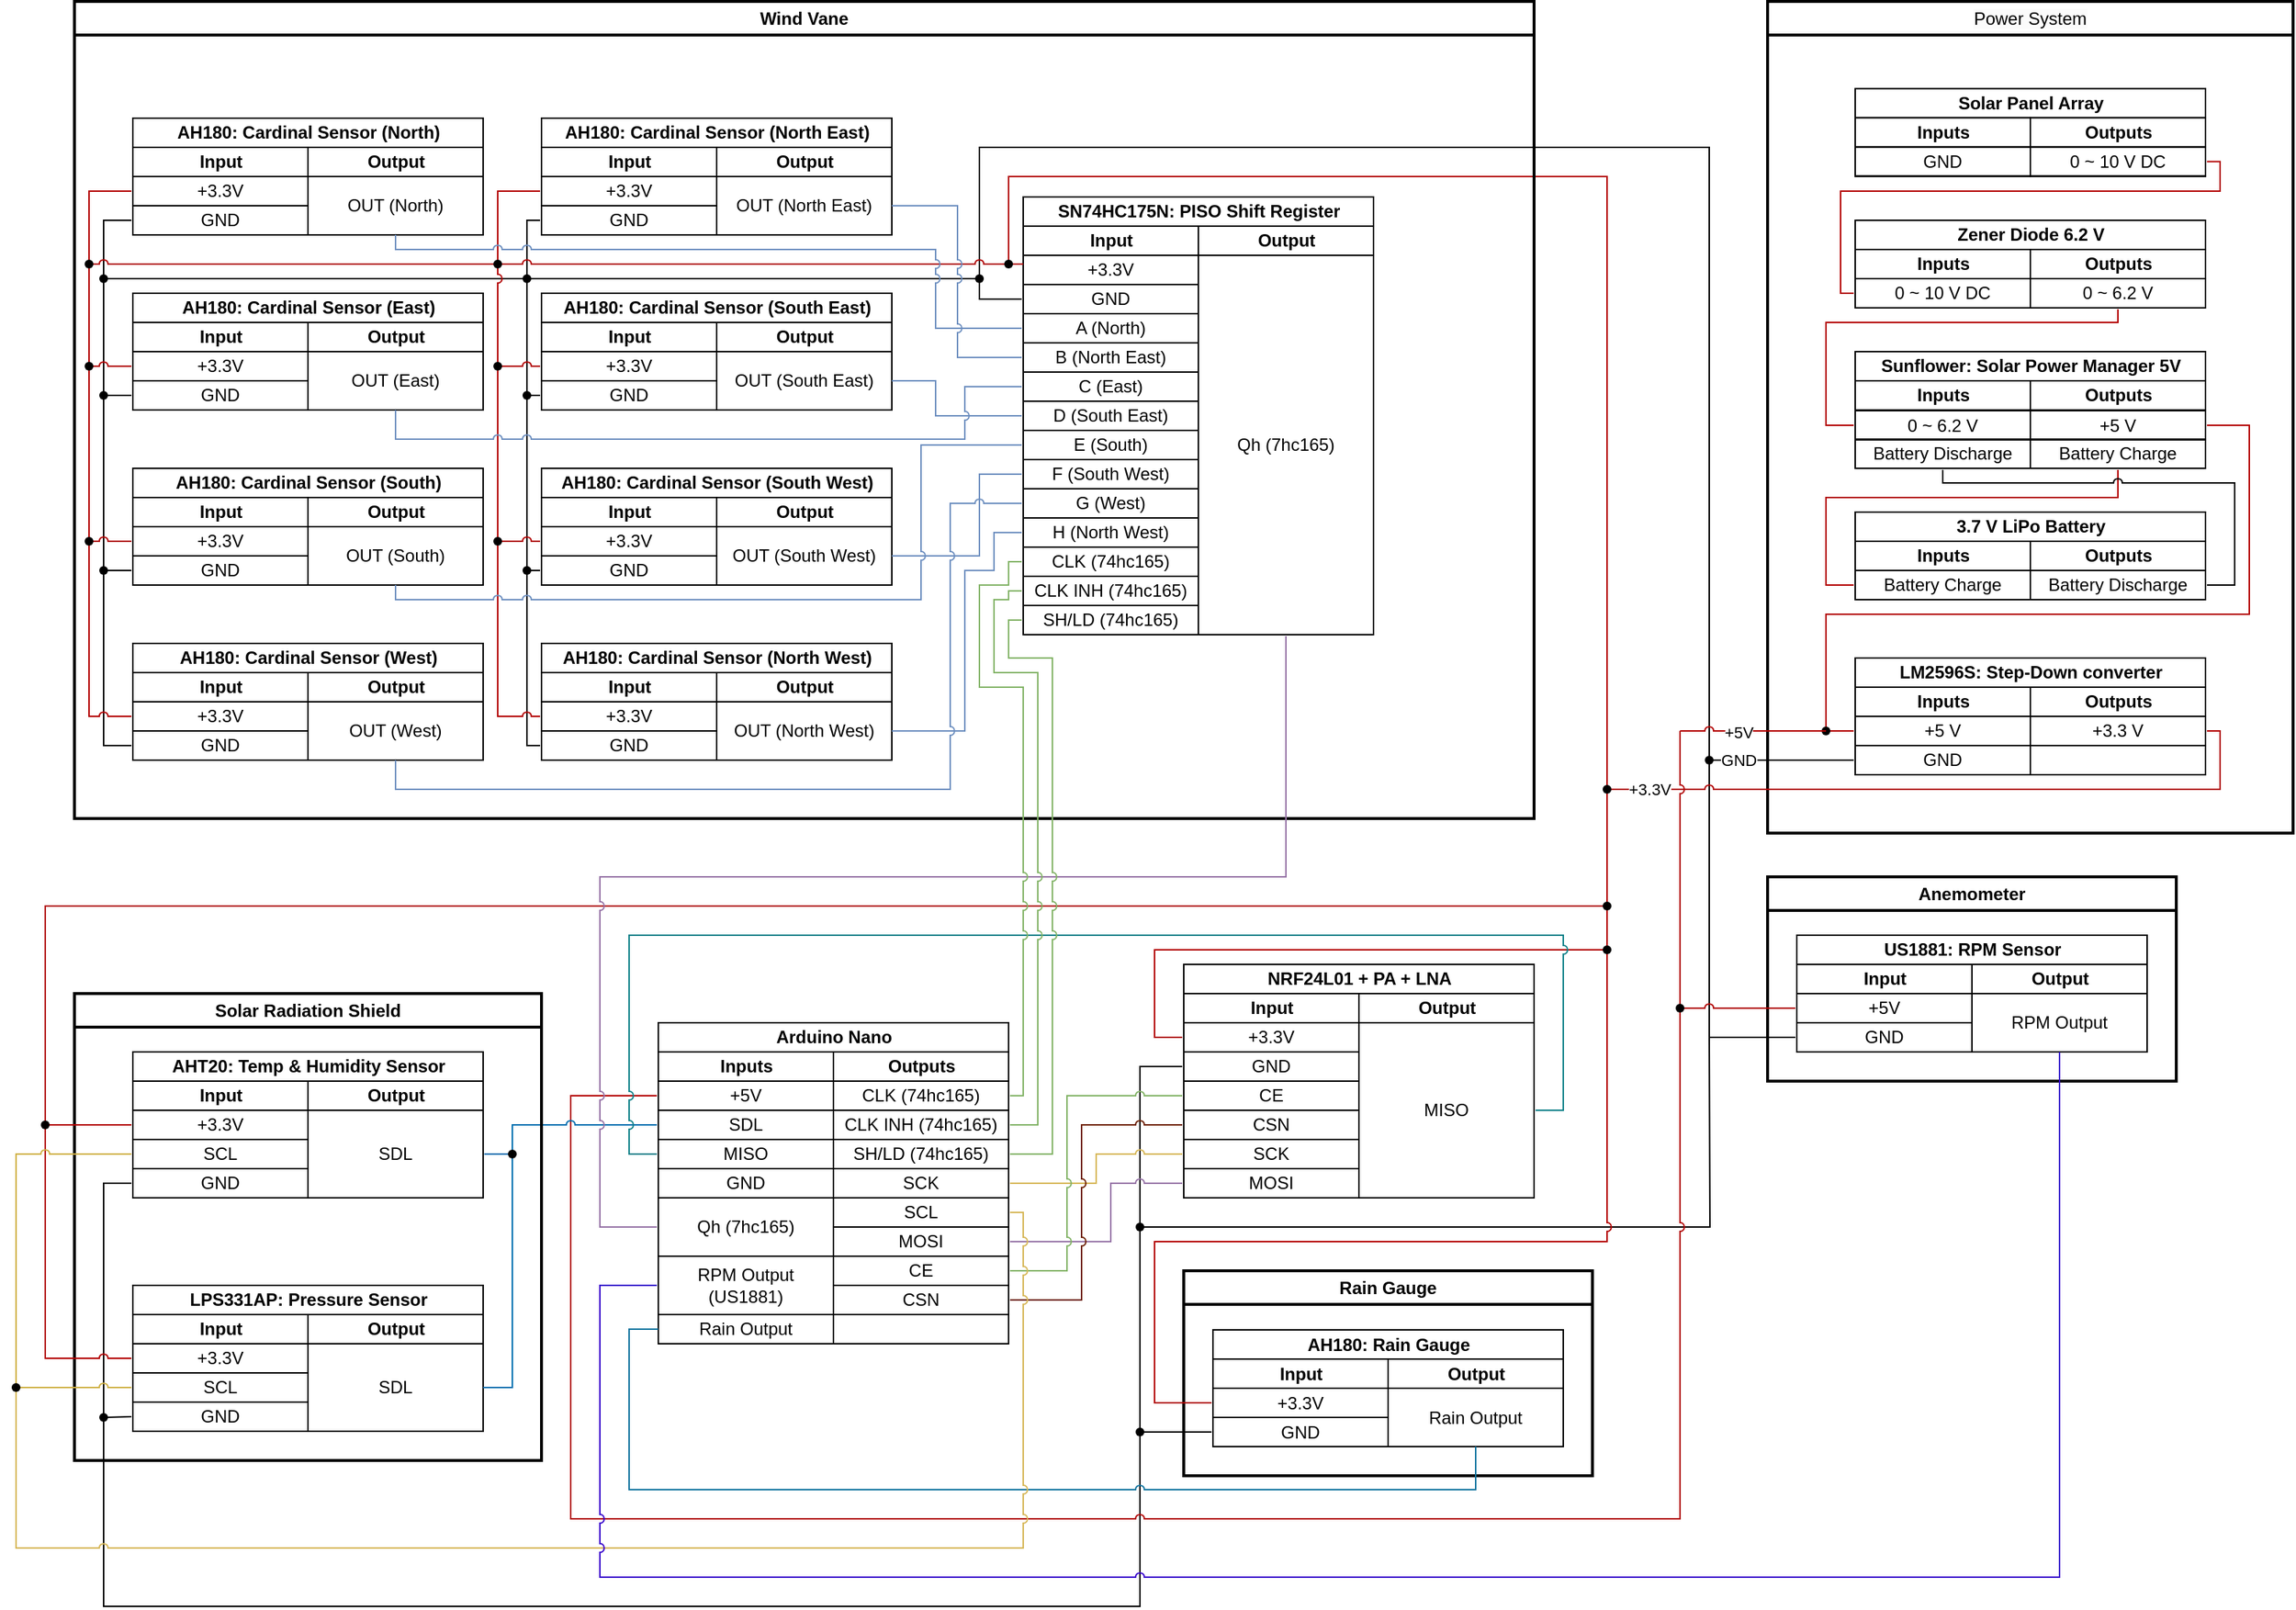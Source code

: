 <mxfile version="24.9.1">
  <diagram name="Page-1" id="S3UsarYxfdJ9jomTA45x">
    <mxGraphModel dx="3375" dy="2036" grid="1" gridSize="10" guides="1" tooltips="1" connect="1" arrows="1" fold="1" page="1" pageScale="1" pageWidth="1169" pageHeight="827" math="0" shadow="0">
      <root>
        <mxCell id="0" />
        <mxCell id="1" parent="0" />
        <mxCell id="FLHJj59G7_io3TxC3ieM-12" style="edgeStyle=orthogonalEdgeStyle;rounded=0;orthogonalLoop=1;jettySize=auto;html=1;endArrow=none;endFill=0;jumpStyle=arc;" edge="1" parent="1" source="FLHJj59G7_io3TxC3ieM-10">
          <mxGeometry relative="1" as="geometry">
            <mxPoint x="400" y="30" as="targetPoint" />
          </mxGeometry>
        </mxCell>
        <mxCell id="FLHJj59G7_io3TxC3ieM-17" style="edgeStyle=orthogonalEdgeStyle;rounded=0;orthogonalLoop=1;jettySize=auto;html=1;entryX=0.1;entryY=0.542;entryDx=0;entryDy=0;entryPerimeter=0;endArrow=none;endFill=0;" edge="1" parent="1" source="FLHJj59G7_io3TxC3ieM-15" target="FLHJj59G7_io3TxC3ieM-13">
          <mxGeometry relative="1" as="geometry">
            <Array as="points">
              <mxPoint x="-700" y="420" />
              <mxPoint x="10" y="420" />
            </Array>
          </mxGeometry>
        </mxCell>
        <mxCell id="Y7wGiKyArAF-lXNe609l-117" style="edgeStyle=orthogonalEdgeStyle;rounded=0;orthogonalLoop=1;jettySize=auto;html=1;jumpStyle=arc;entryX=0;entryY=0.5;entryDx=0;entryDy=0;endArrow=none;endFill=0;fillColor=#e51400;strokeColor=#B20000;" parent="1" source="Y7wGiKyArAF-lXNe609l-115" target="nhatgaREpkOWbGpzb7-J-37" edge="1">
          <mxGeometry relative="1" as="geometry">
            <mxPoint x="-150" y="-80" as="targetPoint" />
            <Array as="points">
              <mxPoint x="380" y="360" />
              <mxPoint x="-380" y="360" />
              <mxPoint x="-380" y="70" />
            </Array>
          </mxGeometry>
        </mxCell>
        <mxCell id="FLHJj59G7_io3TxC3ieM-45" style="edgeStyle=orthogonalEdgeStyle;rounded=0;orthogonalLoop=1;jettySize=auto;html=1;entryX=0.467;entryY=0;entryDx=0;entryDy=0;entryPerimeter=0;endArrow=none;endFill=0;fillColor=#1ba1e2;strokeColor=#006EAF;jumpStyle=arc;" edge="1" parent="1" source="nhatgaREpkOWbGpzb7-J-38" target="FLHJj59G7_io3TxC3ieM-41">
          <mxGeometry relative="1" as="geometry">
            <Array as="points">
              <mxPoint x="-420" y="90" />
            </Array>
          </mxGeometry>
        </mxCell>
        <mxCell id="Y7wGiKyArAF-lXNe609l-109" value="" style="edgeStyle=orthogonalEdgeStyle;rounded=0;orthogonalLoop=1;jettySize=auto;html=1;entryDx=0;entryDy=0;jumpStyle=arc;endArrow=none;endFill=0;fillColor=#e51400;strokeColor=#B20000;exitX=0.033;exitY=0.567;exitDx=0;exitDy=0;exitPerimeter=0;" parent="1" source="Y7wGiKyArAF-lXNe609l-106" target="Y7wGiKyArAF-lXNe609l-110" edge="1">
          <mxGeometry relative="1" as="geometry">
            <mxPoint x="330" y="-100" as="sourcePoint" />
            <mxPoint x="-681" y="90" as="targetPoint" />
            <Array as="points">
              <mxPoint x="-740" y="-60" />
            </Array>
          </mxGeometry>
        </mxCell>
        <mxCell id="FLHJj59G7_io3TxC3ieM-7" style="edgeStyle=orthogonalEdgeStyle;rounded=0;orthogonalLoop=1;jettySize=auto;html=1;endArrow=none;endFill=0;jumpStyle=none;entryX=0.5;entryY=-0.035;entryDx=0;entryDy=0;entryPerimeter=0;" edge="1" parent="1" source="FLHJj59G7_io3TxC3ieM-3" target="FLHJj59G7_io3TxC3ieM-8">
          <mxGeometry relative="1" as="geometry">
            <mxPoint x="-100" y="-560" as="targetPoint" />
            <Array as="points">
              <mxPoint x="400" y="-580" />
              <mxPoint x="-100" y="-580" />
            </Array>
          </mxGeometry>
        </mxCell>
        <mxCell id="5NgEor5kjwg7OCMmQBEe-88" value="" style="edgeStyle=orthogonalEdgeStyle;rounded=0;orthogonalLoop=1;jettySize=auto;html=1;entryDx=0;entryDy=0;endArrow=none;endFill=0;" parent="1" source="5NgEor5kjwg7OCMmQBEe-84" target="5NgEor5kjwg7OCMmQBEe-89" edge="1">
          <mxGeometry relative="1" as="geometry">
            <mxPoint x="-700" y="-410" as="sourcePoint" />
            <mxPoint x="-681" y="-290" as="targetPoint" />
            <Array as="points" />
          </mxGeometry>
        </mxCell>
        <mxCell id="5NgEor5kjwg7OCMmQBEe-90" style="edgeStyle=orthogonalEdgeStyle;rounded=0;orthogonalLoop=1;jettySize=auto;html=1;entryX=0;entryY=0.5;entryDx=0;entryDy=0;endArrow=none;endFill=0;" parent="1" source="5NgEor5kjwg7OCMmQBEe-89" target="nhatgaREpkOWbGpzb7-J-174" edge="1">
          <mxGeometry relative="1" as="geometry">
            <Array as="points">
              <mxPoint x="-700" y="-170" />
            </Array>
          </mxGeometry>
        </mxCell>
        <mxCell id="FLHJj59G7_io3TxC3ieM-6" style="edgeStyle=orthogonalEdgeStyle;rounded=0;orthogonalLoop=1;jettySize=auto;html=1;entryX=0;entryY=0.5;entryDx=0;entryDy=0;endArrow=none;endFill=0;jumpStyle=arc;" edge="1" parent="1" source="FLHJj59G7_io3TxC3ieM-3" target="nhatgaREpkOWbGpzb7-J-116">
          <mxGeometry relative="1" as="geometry">
            <Array as="points">
              <mxPoint x="400" y="30" />
            </Array>
          </mxGeometry>
        </mxCell>
        <mxCell id="FLHJj59G7_io3TxC3ieM-11" value="" style="edgeStyle=orthogonalEdgeStyle;rounded=0;orthogonalLoop=1;jettySize=auto;html=1;entryDx=0;entryDy=0;endArrow=none;endFill=0;" edge="1" parent="1" source="nhatgaREpkOWbGpzb7-J-95" target="FLHJj59G7_io3TxC3ieM-10">
          <mxGeometry relative="1" as="geometry">
            <Array as="points">
              <mxPoint x="10" y="50" />
            </Array>
            <mxPoint x="39" y="50" as="sourcePoint" />
            <mxPoint x="59" y="301" as="targetPoint" />
          </mxGeometry>
        </mxCell>
        <mxCell id="Y7wGiKyArAF-lXNe609l-98" style="edgeStyle=orthogonalEdgeStyle;rounded=0;orthogonalLoop=1;jettySize=auto;html=1;fillColor=#e51400;strokeColor=#B20000;endArrow=none;endFill=0;entryX=0.636;entryY=0.036;entryDx=0;entryDy=0;entryPerimeter=0;" parent="1" source="Y7wGiKyArAF-lXNe609l-89" target="Y7wGiKyArAF-lXNe609l-96" edge="1">
          <mxGeometry relative="1" as="geometry">
            <mxPoint x="-90" y="-500" as="targetPoint" />
            <Array as="points">
              <mxPoint x="330" y="-560" />
              <mxPoint x="-80" y="-560" />
            </Array>
          </mxGeometry>
        </mxCell>
        <mxCell id="nhatgaREpkOWbGpzb7-J-2" value="Arduino Nano" style="swimlane;childLayout=stackLayout;resizeParent=1;resizeParentMax=0;startSize=20;html=1;" parent="1" vertex="1">
          <mxGeometry x="-320" y="20" width="240" height="220" as="geometry" />
        </mxCell>
        <mxCell id="nhatgaREpkOWbGpzb7-J-3" value="Inputs" style="swimlane;startSize=20;html=1;" parent="nhatgaREpkOWbGpzb7-J-2" vertex="1">
          <mxGeometry y="20" width="120" height="200" as="geometry" />
        </mxCell>
        <mxCell id="nhatgaREpkOWbGpzb7-J-37" value="+5V" style="text;html=1;align=center;verticalAlign=middle;whiteSpace=wrap;rounded=0;perimeterSpacing=1;strokeColor=default;" parent="nhatgaREpkOWbGpzb7-J-3" vertex="1">
          <mxGeometry y="20" width="120" height="20" as="geometry" />
        </mxCell>
        <mxCell id="nhatgaREpkOWbGpzb7-J-38" value="SDL" style="text;html=1;align=center;verticalAlign=middle;whiteSpace=wrap;rounded=0;perimeterSpacing=1;strokeColor=default;" parent="nhatgaREpkOWbGpzb7-J-3" vertex="1">
          <mxGeometry y="40" width="120" height="20" as="geometry" />
        </mxCell>
        <mxCell id="nhatgaREpkOWbGpzb7-J-39" value="MISO" style="text;html=1;align=center;verticalAlign=middle;whiteSpace=wrap;rounded=0;perimeterSpacing=1;strokeColor=default;" parent="nhatgaREpkOWbGpzb7-J-3" vertex="1">
          <mxGeometry y="60" width="120" height="20" as="geometry" />
        </mxCell>
        <mxCell id="nhatgaREpkOWbGpzb7-J-40" value="GND" style="text;html=1;align=center;verticalAlign=middle;whiteSpace=wrap;rounded=0;perimeterSpacing=1;strokeColor=default;" parent="nhatgaREpkOWbGpzb7-J-3" vertex="1">
          <mxGeometry y="80" width="120" height="20" as="geometry" />
        </mxCell>
        <mxCell id="nhatgaREpkOWbGpzb7-J-41" value="Qh (7hc165)" style="text;html=1;align=center;verticalAlign=middle;whiteSpace=wrap;rounded=0;perimeterSpacing=1;strokeColor=default;" parent="nhatgaREpkOWbGpzb7-J-3" vertex="1">
          <mxGeometry y="100" width="120" height="40" as="geometry" />
        </mxCell>
        <mxCell id="nhatgaREpkOWbGpzb7-J-42" value="RPM Output (US1881)" style="text;html=1;align=center;verticalAlign=middle;whiteSpace=wrap;rounded=0;perimeterSpacing=1;strokeColor=default;" parent="nhatgaREpkOWbGpzb7-J-3" vertex="1">
          <mxGeometry y="140" width="120" height="40" as="geometry" />
        </mxCell>
        <mxCell id="Y7wGiKyArAF-lXNe609l-130" value="Rain Output" style="text;html=1;align=center;verticalAlign=middle;whiteSpace=wrap;rounded=0;" parent="nhatgaREpkOWbGpzb7-J-3" vertex="1">
          <mxGeometry y="180" width="120" height="20" as="geometry" />
        </mxCell>
        <mxCell id="nhatgaREpkOWbGpzb7-J-4" value="Outputs" style="swimlane;startSize=20;html=1;" parent="nhatgaREpkOWbGpzb7-J-2" vertex="1">
          <mxGeometry x="120" y="20" width="120" height="200" as="geometry" />
        </mxCell>
        <mxCell id="nhatgaREpkOWbGpzb7-J-43" value="SCK" style="text;html=1;align=center;verticalAlign=middle;whiteSpace=wrap;rounded=0;perimeterSpacing=1;strokeColor=default;" parent="nhatgaREpkOWbGpzb7-J-4" vertex="1">
          <mxGeometry y="80" width="120" height="20" as="geometry" />
        </mxCell>
        <mxCell id="nhatgaREpkOWbGpzb7-J-44" value="SCL" style="text;html=1;align=center;verticalAlign=middle;whiteSpace=wrap;rounded=0;perimeterSpacing=1;strokeColor=default;" parent="nhatgaREpkOWbGpzb7-J-4" vertex="1">
          <mxGeometry y="100" width="120" height="20" as="geometry" />
        </mxCell>
        <mxCell id="nhatgaREpkOWbGpzb7-J-45" value="MOSI" style="text;html=1;align=center;verticalAlign=middle;whiteSpace=wrap;rounded=0;perimeterSpacing=1;strokeColor=default;" parent="nhatgaREpkOWbGpzb7-J-4" vertex="1">
          <mxGeometry y="120" width="120" height="20" as="geometry" />
        </mxCell>
        <mxCell id="nhatgaREpkOWbGpzb7-J-46" value="CE" style="text;html=1;align=center;verticalAlign=middle;whiteSpace=wrap;rounded=0;perimeterSpacing=1;strokeColor=default;" parent="nhatgaREpkOWbGpzb7-J-4" vertex="1">
          <mxGeometry y="140" width="120" height="20" as="geometry" />
        </mxCell>
        <mxCell id="nhatgaREpkOWbGpzb7-J-47" value="CSN" style="text;html=1;align=center;verticalAlign=middle;whiteSpace=wrap;rounded=0;perimeterSpacing=1;strokeColor=default;" parent="nhatgaREpkOWbGpzb7-J-4" vertex="1">
          <mxGeometry y="160" width="120" height="20" as="geometry" />
        </mxCell>
        <mxCell id="nhatgaREpkOWbGpzb7-J-50" value="CLK (74hc165)" style="text;html=1;align=center;verticalAlign=middle;whiteSpace=wrap;rounded=0;perimeterSpacing=1;strokeColor=default;" parent="nhatgaREpkOWbGpzb7-J-4" vertex="1">
          <mxGeometry y="20" width="120" height="20" as="geometry" />
        </mxCell>
        <mxCell id="nhatgaREpkOWbGpzb7-J-48" value="CLK INH (74hc165)" style="text;html=1;align=center;verticalAlign=middle;whiteSpace=wrap;rounded=0;perimeterSpacing=1;strokeColor=default;" parent="nhatgaREpkOWbGpzb7-J-4" vertex="1">
          <mxGeometry y="40" width="120" height="20" as="geometry" />
        </mxCell>
        <mxCell id="nhatgaREpkOWbGpzb7-J-140" value="SH/LD (74hc165)" style="text;html=1;align=center;verticalAlign=middle;whiteSpace=wrap;rounded=0;perimeterSpacing=1;strokeColor=default;" parent="nhatgaREpkOWbGpzb7-J-4" vertex="1">
          <mxGeometry y="60" width="120" height="20" as="geometry" />
        </mxCell>
        <mxCell id="nhatgaREpkOWbGpzb7-J-88" value="NRF24L01 + PA + LNA" style="swimlane;childLayout=stackLayout;resizeParent=1;resizeParentMax=0;startSize=20;html=1;" parent="1" vertex="1">
          <mxGeometry x="40" y="-20" width="240" height="160" as="geometry" />
        </mxCell>
        <mxCell id="nhatgaREpkOWbGpzb7-J-89" value="Input" style="swimlane;startSize=20;html=1;" parent="nhatgaREpkOWbGpzb7-J-88" vertex="1">
          <mxGeometry y="20" width="120" height="140" as="geometry" />
        </mxCell>
        <mxCell id="nhatgaREpkOWbGpzb7-J-96" value="+3.3V" style="text;html=1;align=center;verticalAlign=middle;whiteSpace=wrap;rounded=0;perimeterSpacing=1;strokeColor=default;" parent="nhatgaREpkOWbGpzb7-J-89" vertex="1">
          <mxGeometry y="20" width="120" height="20" as="geometry" />
        </mxCell>
        <mxCell id="nhatgaREpkOWbGpzb7-J-97" value="CE" style="text;html=1;align=center;verticalAlign=middle;whiteSpace=wrap;rounded=0;perimeterSpacing=1;strokeColor=default;" parent="nhatgaREpkOWbGpzb7-J-89" vertex="1">
          <mxGeometry y="60" width="120" height="20" as="geometry" />
        </mxCell>
        <mxCell id="nhatgaREpkOWbGpzb7-J-98" value="CSN" style="text;html=1;align=center;verticalAlign=middle;whiteSpace=wrap;rounded=0;perimeterSpacing=1;strokeColor=default;" parent="nhatgaREpkOWbGpzb7-J-89" vertex="1">
          <mxGeometry y="80" width="120" height="20" as="geometry" />
        </mxCell>
        <mxCell id="nhatgaREpkOWbGpzb7-J-99" value="MOSI" style="text;html=1;align=center;verticalAlign=middle;whiteSpace=wrap;rounded=0;perimeterSpacing=1;strokeColor=default;" parent="nhatgaREpkOWbGpzb7-J-89" vertex="1">
          <mxGeometry y="120" width="120" height="20" as="geometry" />
        </mxCell>
        <mxCell id="nhatgaREpkOWbGpzb7-J-101" value="SCK" style="text;html=1;align=center;verticalAlign=middle;whiteSpace=wrap;rounded=0;perimeterSpacing=1;strokeColor=default;" parent="nhatgaREpkOWbGpzb7-J-89" vertex="1">
          <mxGeometry y="100" width="120" height="20" as="geometry" />
        </mxCell>
        <mxCell id="nhatgaREpkOWbGpzb7-J-95" value="GND" style="text;html=1;align=center;verticalAlign=middle;whiteSpace=wrap;rounded=0;perimeterSpacing=1;strokeColor=default;" parent="nhatgaREpkOWbGpzb7-J-89" vertex="1">
          <mxGeometry y="40" width="120" height="20" as="geometry" />
        </mxCell>
        <mxCell id="nhatgaREpkOWbGpzb7-J-93" value="Output" style="swimlane;startSize=20;html=1;" parent="nhatgaREpkOWbGpzb7-J-88" vertex="1">
          <mxGeometry x="120" y="20" width="120" height="140" as="geometry" />
        </mxCell>
        <mxCell id="nhatgaREpkOWbGpzb7-J-100" value="MISO" style="text;html=1;align=center;verticalAlign=middle;whiteSpace=wrap;rounded=0;perimeterSpacing=1;strokeColor=default;" parent="nhatgaREpkOWbGpzb7-J-93" vertex="1">
          <mxGeometry y="20" width="120" height="120" as="geometry" />
        </mxCell>
        <mxCell id="5NgEor5kjwg7OCMmQBEe-1" value="Solar Radiation Shield" style="swimlane;whiteSpace=wrap;html=1;strokeWidth=2;" parent="1" vertex="1">
          <mxGeometry x="-720" width="320" height="320" as="geometry" />
        </mxCell>
        <mxCell id="FLHJj59G7_io3TxC3ieM-16" value="" style="edgeStyle=orthogonalEdgeStyle;rounded=0;orthogonalLoop=1;jettySize=auto;html=1;entryDx=0;entryDy=0;endArrow=none;endFill=0;jumpStyle=none;" edge="1" parent="5NgEor5kjwg7OCMmQBEe-1" source="nhatgaREpkOWbGpzb7-J-71" target="FLHJj59G7_io3TxC3ieM-15">
          <mxGeometry relative="1" as="geometry">
            <Array as="points" />
            <mxPoint x="-681" y="130" as="sourcePoint" />
            <mxPoint x="-681" y="290" as="targetPoint" />
          </mxGeometry>
        </mxCell>
        <mxCell id="Y7wGiKyArAF-lXNe609l-112" style="edgeStyle=orthogonalEdgeStyle;rounded=0;orthogonalLoop=1;jettySize=auto;html=1;entryX=0;entryY=0.5;entryDx=0;entryDy=0;endArrow=none;endFill=0;exitX=0.576;exitY=0.046;exitDx=0;exitDy=0;exitPerimeter=0;" parent="5NgEor5kjwg7OCMmQBEe-1" source="FLHJj59G7_io3TxC3ieM-15" target="nhatgaREpkOWbGpzb7-J-77" edge="1">
          <mxGeometry relative="1" as="geometry">
            <Array as="points">
              <mxPoint x="20" y="290" />
            </Array>
          </mxGeometry>
        </mxCell>
        <mxCell id="nhatgaREpkOWbGpzb7-J-64" value="AHT20: Temp &amp;amp; Humidity Sensor" style="swimlane;childLayout=stackLayout;resizeParent=1;resizeParentMax=0;startSize=20;html=1;" parent="5NgEor5kjwg7OCMmQBEe-1" vertex="1">
          <mxGeometry x="40" y="40" width="240" height="100" as="geometry" />
        </mxCell>
        <mxCell id="nhatgaREpkOWbGpzb7-J-65" value="Input" style="swimlane;startSize=20;html=1;" parent="nhatgaREpkOWbGpzb7-J-64" vertex="1">
          <mxGeometry y="20" width="120" height="80" as="geometry" />
        </mxCell>
        <mxCell id="nhatgaREpkOWbGpzb7-J-70" value="+3.3V" style="text;html=1;align=center;verticalAlign=middle;whiteSpace=wrap;rounded=0;perimeterSpacing=1;strokeColor=default;" parent="nhatgaREpkOWbGpzb7-J-65" vertex="1">
          <mxGeometry y="20" width="120" height="20" as="geometry" />
        </mxCell>
        <mxCell id="nhatgaREpkOWbGpzb7-J-71" value="GND" style="text;html=1;align=center;verticalAlign=middle;whiteSpace=wrap;rounded=0;perimeterSpacing=1;strokeColor=default;" parent="nhatgaREpkOWbGpzb7-J-65" vertex="1">
          <mxGeometry y="60" width="120" height="20" as="geometry" />
        </mxCell>
        <mxCell id="nhatgaREpkOWbGpzb7-J-73" value="SCL" style="text;html=1;align=center;verticalAlign=middle;whiteSpace=wrap;rounded=0;perimeterSpacing=1;strokeColor=default;" parent="nhatgaREpkOWbGpzb7-J-65" vertex="1">
          <mxGeometry y="40" width="120" height="20" as="geometry" />
        </mxCell>
        <mxCell id="nhatgaREpkOWbGpzb7-J-66" value="Output" style="swimlane;startSize=20;html=1;" parent="nhatgaREpkOWbGpzb7-J-64" vertex="1">
          <mxGeometry x="120" y="20" width="120" height="80" as="geometry" />
        </mxCell>
        <mxCell id="nhatgaREpkOWbGpzb7-J-72" value="SDL" style="text;html=1;align=center;verticalAlign=middle;whiteSpace=wrap;rounded=0;" parent="nhatgaREpkOWbGpzb7-J-66" vertex="1">
          <mxGeometry y="20" width="120" height="60" as="geometry" />
        </mxCell>
        <mxCell id="nhatgaREpkOWbGpzb7-J-74" value="LPS331AP: Pressure Sensor" style="swimlane;childLayout=stackLayout;resizeParent=1;resizeParentMax=0;startSize=20;html=1;" parent="5NgEor5kjwg7OCMmQBEe-1" vertex="1">
          <mxGeometry x="40" y="200" width="240" height="100" as="geometry" />
        </mxCell>
        <mxCell id="nhatgaREpkOWbGpzb7-J-75" value="Input" style="swimlane;startSize=20;html=1;" parent="nhatgaREpkOWbGpzb7-J-74" vertex="1">
          <mxGeometry y="20" width="120" height="80" as="geometry" />
        </mxCell>
        <mxCell id="nhatgaREpkOWbGpzb7-J-76" value="+3.3V" style="text;html=1;align=center;verticalAlign=middle;whiteSpace=wrap;rounded=0;perimeterSpacing=1;strokeColor=default;" parent="nhatgaREpkOWbGpzb7-J-75" vertex="1">
          <mxGeometry y="20" width="120" height="20" as="geometry" />
        </mxCell>
        <mxCell id="nhatgaREpkOWbGpzb7-J-77" value="GND" style="text;html=1;align=center;verticalAlign=middle;whiteSpace=wrap;rounded=0;perimeterSpacing=1;strokeColor=default;" parent="nhatgaREpkOWbGpzb7-J-75" vertex="1">
          <mxGeometry y="60" width="120" height="20" as="geometry" />
        </mxCell>
        <mxCell id="nhatgaREpkOWbGpzb7-J-78" value="SCL" style="text;html=1;align=center;verticalAlign=middle;whiteSpace=wrap;rounded=0;perimeterSpacing=1;strokeColor=default;" parent="nhatgaREpkOWbGpzb7-J-75" vertex="1">
          <mxGeometry y="40" width="120" height="20" as="geometry" />
        </mxCell>
        <mxCell id="nhatgaREpkOWbGpzb7-J-79" value="Output" style="swimlane;startSize=20;html=1;" parent="nhatgaREpkOWbGpzb7-J-74" vertex="1">
          <mxGeometry x="120" y="20" width="120" height="80" as="geometry" />
        </mxCell>
        <mxCell id="nhatgaREpkOWbGpzb7-J-80" value="SDL" style="text;html=1;align=center;verticalAlign=middle;whiteSpace=wrap;rounded=0;" parent="nhatgaREpkOWbGpzb7-J-79" vertex="1">
          <mxGeometry y="20" width="120" height="60" as="geometry" />
        </mxCell>
        <mxCell id="FLHJj59G7_io3TxC3ieM-15" value="" style="shape=waypoint;sketch=0;fillStyle=solid;size=6;pointerEvents=1;points=[];fillColor=none;resizable=0;rotatable=0;perimeter=centerPerimeter;snapToPoint=1;" vertex="1" parent="5NgEor5kjwg7OCMmQBEe-1">
          <mxGeometry x="10" y="280.5" width="20" height="20" as="geometry" />
        </mxCell>
        <mxCell id="FLHJj59G7_io3TxC3ieM-42" value="" style="edgeStyle=orthogonalEdgeStyle;rounded=0;orthogonalLoop=1;jettySize=auto;html=1;endArrow=none;endFill=0;entryX=1.007;entryY=0.498;entryDx=0;entryDy=0;entryPerimeter=0;exitX=0.033;exitY=0.513;exitDx=0;exitDy=0;exitPerimeter=0;fillColor=#1ba1e2;strokeColor=#006EAF;" edge="1" parent="5NgEor5kjwg7OCMmQBEe-1" source="FLHJj59G7_io3TxC3ieM-41" target="nhatgaREpkOWbGpzb7-J-72">
          <mxGeometry relative="1" as="geometry">
            <mxPoint x="305.0" y="109.86" as="sourcePoint" />
            <mxPoint x="285" y="109.86" as="targetPoint" />
          </mxGeometry>
        </mxCell>
        <mxCell id="FLHJj59G7_io3TxC3ieM-44" style="edgeStyle=orthogonalEdgeStyle;rounded=0;orthogonalLoop=1;jettySize=auto;html=1;entryX=0.533;entryY=1.067;entryDx=0;entryDy=0;entryPerimeter=0;endArrow=none;endFill=0;fillColor=#1ba1e2;strokeColor=#006EAF;" edge="1" parent="5NgEor5kjwg7OCMmQBEe-1" source="nhatgaREpkOWbGpzb7-J-80" target="FLHJj59G7_io3TxC3ieM-41">
          <mxGeometry relative="1" as="geometry" />
        </mxCell>
        <mxCell id="FLHJj59G7_io3TxC3ieM-41" value="" style="shape=waypoint;sketch=0;fillStyle=solid;size=6;pointerEvents=1;points=[];fillColor=none;resizable=0;rotatable=0;perimeter=centerPerimeter;snapToPoint=1;" vertex="1" parent="5NgEor5kjwg7OCMmQBEe-1">
          <mxGeometry x="290" y="100" width="20" height="20" as="geometry" />
        </mxCell>
        <mxCell id="5NgEor5kjwg7OCMmQBEe-3" value="Anemometer" style="swimlane;whiteSpace=wrap;html=1;strokeWidth=2;" parent="1" vertex="1">
          <mxGeometry x="440" y="-80" width="280" height="140" as="geometry" />
        </mxCell>
        <mxCell id="nhatgaREpkOWbGpzb7-J-113" value="US1881: RPM Sensor" style="swimlane;childLayout=stackLayout;resizeParent=1;resizeParentMax=0;startSize=20;html=1;" parent="5NgEor5kjwg7OCMmQBEe-3" vertex="1">
          <mxGeometry x="20" y="40" width="240" height="80" as="geometry" />
        </mxCell>
        <mxCell id="nhatgaREpkOWbGpzb7-J-114" value="Input" style="swimlane;startSize=20;html=1;" parent="nhatgaREpkOWbGpzb7-J-113" vertex="1">
          <mxGeometry y="20" width="120" height="60" as="geometry" />
        </mxCell>
        <mxCell id="nhatgaREpkOWbGpzb7-J-115" value="+5V" style="text;html=1;align=center;verticalAlign=middle;whiteSpace=wrap;rounded=0;perimeterSpacing=1;strokeColor=default;" parent="nhatgaREpkOWbGpzb7-J-114" vertex="1">
          <mxGeometry y="20" width="120" height="20" as="geometry" />
        </mxCell>
        <mxCell id="nhatgaREpkOWbGpzb7-J-116" value="GND" style="text;html=1;align=center;verticalAlign=middle;whiteSpace=wrap;rounded=0;perimeterSpacing=1;strokeColor=default;" parent="nhatgaREpkOWbGpzb7-J-114" vertex="1">
          <mxGeometry y="40" width="120" height="20" as="geometry" />
        </mxCell>
        <mxCell id="nhatgaREpkOWbGpzb7-J-118" value="Output" style="swimlane;startSize=20;html=1;" parent="nhatgaREpkOWbGpzb7-J-113" vertex="1">
          <mxGeometry x="120" y="20" width="120" height="60" as="geometry" />
        </mxCell>
        <mxCell id="nhatgaREpkOWbGpzb7-J-119" value="RPM Output" style="text;html=1;align=center;verticalAlign=middle;whiteSpace=wrap;rounded=0;" parent="nhatgaREpkOWbGpzb7-J-118" vertex="1">
          <mxGeometry y="20" width="120" height="40" as="geometry" />
        </mxCell>
        <mxCell id="5NgEor5kjwg7OCMmQBEe-18" value="Rain Gauge" style="swimlane;whiteSpace=wrap;html=1;strokeWidth=2;" parent="1" vertex="1">
          <mxGeometry x="40" y="190" width="280" height="140.5" as="geometry" />
        </mxCell>
        <mxCell id="5NgEor5kjwg7OCMmQBEe-10" value="AH180: Rain Gauge" style="swimlane;childLayout=stackLayout;resizeParent=1;resizeParentMax=0;startSize=20;html=1;" parent="5NgEor5kjwg7OCMmQBEe-18" vertex="1">
          <mxGeometry x="20" y="40.5" width="240" height="80" as="geometry" />
        </mxCell>
        <mxCell id="5NgEor5kjwg7OCMmQBEe-11" value="Input" style="swimlane;startSize=20;html=1;" parent="5NgEor5kjwg7OCMmQBEe-10" vertex="1">
          <mxGeometry y="20" width="120" height="60" as="geometry" />
        </mxCell>
        <mxCell id="5NgEor5kjwg7OCMmQBEe-13" value="+3.3V" style="text;html=1;align=center;verticalAlign=middle;whiteSpace=wrap;rounded=0;perimeterSpacing=1;strokeColor=default;" parent="5NgEor5kjwg7OCMmQBEe-11" vertex="1">
          <mxGeometry y="20" width="120" height="20" as="geometry" />
        </mxCell>
        <mxCell id="5NgEor5kjwg7OCMmQBEe-15" value="GND" style="text;html=1;align=center;verticalAlign=middle;whiteSpace=wrap;rounded=0;perimeterSpacing=1;strokeColor=default;" parent="5NgEor5kjwg7OCMmQBEe-11" vertex="1">
          <mxGeometry y="40" width="120" height="20" as="geometry" />
        </mxCell>
        <mxCell id="5NgEor5kjwg7OCMmQBEe-16" value="Output" style="swimlane;startSize=20;html=1;" parent="5NgEor5kjwg7OCMmQBEe-10" vertex="1">
          <mxGeometry x="120" y="20" width="120" height="60" as="geometry" />
        </mxCell>
        <mxCell id="5NgEor5kjwg7OCMmQBEe-17" value="Rain Output" style="text;html=1;align=center;verticalAlign=middle;whiteSpace=wrap;rounded=0;" parent="5NgEor5kjwg7OCMmQBEe-16" vertex="1">
          <mxGeometry y="20" width="120" height="40" as="geometry" />
        </mxCell>
        <mxCell id="nhatgaREpkOWbGpzb7-J-226" value="Wind Vane" style="swimlane;whiteSpace=wrap;html=1;rounded=0;strokeWidth=2;" parent="1" vertex="1">
          <mxGeometry x="-720" y="-680" width="1000" height="560" as="geometry" />
        </mxCell>
        <mxCell id="5NgEor5kjwg7OCMmQBEe-80" value="" style="edgeStyle=orthogonalEdgeStyle;rounded=0;orthogonalLoop=1;jettySize=auto;html=1;entryDx=0;entryDy=0;endArrow=none;endFill=0;" parent="nhatgaREpkOWbGpzb7-J-226" source="nhatgaREpkOWbGpzb7-J-147" target="5NgEor5kjwg7OCMmQBEe-81" edge="1">
          <mxGeometry relative="1" as="geometry">
            <mxPoint x="-681" y="-530" as="sourcePoint" />
            <mxPoint x="-410" y="-490" as="targetPoint" />
            <Array as="points">
              <mxPoint x="20" y="150" />
            </Array>
          </mxGeometry>
        </mxCell>
        <mxCell id="5NgEor5kjwg7OCMmQBEe-83" value="" style="edgeStyle=orthogonalEdgeStyle;rounded=0;orthogonalLoop=1;jettySize=auto;html=1;entryDx=0;entryDy=0;endArrow=none;endFill=0;" parent="nhatgaREpkOWbGpzb7-J-226" source="5NgEor5kjwg7OCMmQBEe-81" target="5NgEor5kjwg7OCMmQBEe-84" edge="1">
          <mxGeometry relative="1" as="geometry">
            <mxPoint x="-700" y="-490" as="sourcePoint" />
            <mxPoint x="-681" y="-410" as="targetPoint" />
            <Array as="points" />
          </mxGeometry>
        </mxCell>
        <mxCell id="5NgEor5kjwg7OCMmQBEe-79" style="edgeStyle=orthogonalEdgeStyle;rounded=0;orthogonalLoop=1;jettySize=auto;html=1;entryX=0;entryY=0.5;entryDx=0;entryDy=0;endArrow=none;endFill=0;" parent="nhatgaREpkOWbGpzb7-J-226" source="5NgEor5kjwg7OCMmQBEe-78" target="nhatgaREpkOWbGpzb7-J-223" edge="1">
          <mxGeometry relative="1" as="geometry">
            <Array as="points">
              <mxPoint x="310" y="510" />
            </Array>
          </mxGeometry>
        </mxCell>
        <mxCell id="5NgEor5kjwg7OCMmQBEe-77" value="" style="edgeStyle=orthogonalEdgeStyle;rounded=0;orthogonalLoop=1;jettySize=auto;html=1;entryDx=0;entryDy=0;endArrow=none;endFill=0;" parent="nhatgaREpkOWbGpzb7-J-226" source="5NgEor5kjwg7OCMmQBEe-75" target="5NgEor5kjwg7OCMmQBEe-78" edge="1">
          <mxGeometry relative="1" as="geometry">
            <mxPoint x="-410" y="-410" as="sourcePoint" />
            <mxPoint x="-401" y="-290" as="targetPoint" />
            <Array as="points" />
          </mxGeometry>
        </mxCell>
        <mxCell id="5NgEor5kjwg7OCMmQBEe-74" value="" style="edgeStyle=orthogonalEdgeStyle;rounded=0;orthogonalLoop=1;jettySize=auto;html=1;entryDx=0;entryDy=0;endArrow=none;endFill=0;" parent="nhatgaREpkOWbGpzb7-J-226" source="5NgEor5kjwg7OCMmQBEe-71" target="5NgEor5kjwg7OCMmQBEe-75" edge="1">
          <mxGeometry relative="1" as="geometry">
            <mxPoint x="-410" y="-490" as="sourcePoint" />
            <mxPoint x="-401" y="-410" as="targetPoint" />
            <Array as="points" />
          </mxGeometry>
        </mxCell>
        <mxCell id="FLHJj59G7_io3TxC3ieM-9" value="" style="edgeStyle=orthogonalEdgeStyle;rounded=0;orthogonalLoop=1;jettySize=auto;html=1;endArrow=none;endFill=0;entryX=-0.067;entryY=0.4;entryDx=0;entryDy=0;entryPerimeter=0;" edge="1" parent="nhatgaREpkOWbGpzb7-J-226" source="5NgEor5kjwg7OCMmQBEe-71" target="FLHJj59G7_io3TxC3ieM-8">
          <mxGeometry relative="1" as="geometry">
            <Array as="points" />
            <mxPoint x="-410" y="-490" as="sourcePoint" />
            <mxPoint x="570" y="190" as="targetPoint" />
          </mxGeometry>
        </mxCell>
        <mxCell id="FLHJj59G7_io3TxC3ieM-8" value="" style="shape=waypoint;sketch=0;fillStyle=solid;size=6;pointerEvents=1;points=[];fillColor=none;resizable=0;rotatable=0;perimeter=centerPerimeter;snapToPoint=1;" vertex="1" parent="nhatgaREpkOWbGpzb7-J-226">
          <mxGeometry x="610" y="180" width="20" height="20" as="geometry" />
        </mxCell>
        <mxCell id="nhatgaREpkOWbGpzb7-J-102" value="SN74HC175N: PISO Shift Register" style="swimlane;childLayout=stackLayout;resizeParent=1;resizeParentMax=0;startSize=20;html=1;" parent="nhatgaREpkOWbGpzb7-J-226" vertex="1">
          <mxGeometry x="650" y="134" width="240" height="300" as="geometry" />
        </mxCell>
        <mxCell id="nhatgaREpkOWbGpzb7-J-103" value="Input" style="swimlane;startSize=20;html=1;" parent="nhatgaREpkOWbGpzb7-J-102" vertex="1">
          <mxGeometry y="20" width="120" height="280" as="geometry" />
        </mxCell>
        <mxCell id="nhatgaREpkOWbGpzb7-J-104" value="GND" style="text;html=1;align=center;verticalAlign=middle;whiteSpace=wrap;rounded=0;perimeterSpacing=1;strokeColor=default;" parent="nhatgaREpkOWbGpzb7-J-103" vertex="1">
          <mxGeometry y="40" width="120" height="20" as="geometry" />
        </mxCell>
        <mxCell id="nhatgaREpkOWbGpzb7-J-105" value="+3.3V" style="text;html=1;align=center;verticalAlign=middle;whiteSpace=wrap;rounded=0;perimeterSpacing=1;strokeColor=default;" parent="nhatgaREpkOWbGpzb7-J-103" vertex="1">
          <mxGeometry y="20" width="120" height="20" as="geometry" />
        </mxCell>
        <mxCell id="nhatgaREpkOWbGpzb7-J-127" value="A (North)" style="text;html=1;align=center;verticalAlign=middle;whiteSpace=wrap;rounded=0;perimeterSpacing=1;strokeColor=default;" parent="nhatgaREpkOWbGpzb7-J-103" vertex="1">
          <mxGeometry y="60" width="120" height="20" as="geometry" />
        </mxCell>
        <mxCell id="nhatgaREpkOWbGpzb7-J-128" value="C (East)" style="text;html=1;align=center;verticalAlign=middle;whiteSpace=wrap;rounded=0;perimeterSpacing=1;strokeColor=default;" parent="nhatgaREpkOWbGpzb7-J-103" vertex="1">
          <mxGeometry y="100" width="120" height="20" as="geometry" />
        </mxCell>
        <mxCell id="nhatgaREpkOWbGpzb7-J-129" value="B (North East)" style="text;html=1;align=center;verticalAlign=middle;whiteSpace=wrap;rounded=0;perimeterSpacing=1;strokeColor=default;" parent="nhatgaREpkOWbGpzb7-J-103" vertex="1">
          <mxGeometry y="80" width="120" height="20" as="geometry" />
        </mxCell>
        <mxCell id="nhatgaREpkOWbGpzb7-J-130" value="D (South East)" style="text;html=1;align=center;verticalAlign=middle;whiteSpace=wrap;rounded=0;perimeterSpacing=1;strokeColor=default;" parent="nhatgaREpkOWbGpzb7-J-103" vertex="1">
          <mxGeometry y="120" width="120" height="20" as="geometry" />
        </mxCell>
        <mxCell id="nhatgaREpkOWbGpzb7-J-131" value="F (South West)" style="text;html=1;align=center;verticalAlign=middle;whiteSpace=wrap;rounded=0;perimeterSpacing=1;strokeColor=default;" parent="nhatgaREpkOWbGpzb7-J-103" vertex="1">
          <mxGeometry y="160" width="120" height="20" as="geometry" />
        </mxCell>
        <mxCell id="nhatgaREpkOWbGpzb7-J-132" value="E (South)" style="text;html=1;align=center;verticalAlign=middle;whiteSpace=wrap;rounded=0;perimeterSpacing=1;strokeColor=default;" parent="nhatgaREpkOWbGpzb7-J-103" vertex="1">
          <mxGeometry y="140" width="120" height="20" as="geometry" />
        </mxCell>
        <mxCell id="nhatgaREpkOWbGpzb7-J-133" value="G (West)" style="text;html=1;align=center;verticalAlign=middle;whiteSpace=wrap;rounded=0;perimeterSpacing=1;strokeColor=default;" parent="nhatgaREpkOWbGpzb7-J-103" vertex="1">
          <mxGeometry y="180" width="120" height="20" as="geometry" />
        </mxCell>
        <mxCell id="nhatgaREpkOWbGpzb7-J-135" value="H (North West)" style="text;html=1;align=center;verticalAlign=middle;whiteSpace=wrap;rounded=0;perimeterSpacing=1;strokeColor=default;" parent="nhatgaREpkOWbGpzb7-J-103" vertex="1">
          <mxGeometry y="200" width="120" height="20" as="geometry" />
        </mxCell>
        <mxCell id="nhatgaREpkOWbGpzb7-J-137" value="CLK (74hc165)" style="text;html=1;align=center;verticalAlign=middle;whiteSpace=wrap;rounded=0;perimeterSpacing=1;strokeColor=default;" parent="nhatgaREpkOWbGpzb7-J-103" vertex="1">
          <mxGeometry y="220" width="120" height="20" as="geometry" />
        </mxCell>
        <mxCell id="nhatgaREpkOWbGpzb7-J-138" value="CLK INH (74hc165)" style="text;html=1;align=center;verticalAlign=middle;whiteSpace=wrap;rounded=0;perimeterSpacing=1;strokeColor=default;" parent="nhatgaREpkOWbGpzb7-J-103" vertex="1">
          <mxGeometry y="240" width="120" height="20" as="geometry" />
        </mxCell>
        <mxCell id="nhatgaREpkOWbGpzb7-J-141" value="SH/LD (74hc165)" style="text;html=1;align=center;verticalAlign=middle;whiteSpace=wrap;rounded=0;perimeterSpacing=1;strokeColor=default;" parent="nhatgaREpkOWbGpzb7-J-103" vertex="1">
          <mxGeometry y="260" width="120" height="20" as="geometry" />
        </mxCell>
        <mxCell id="nhatgaREpkOWbGpzb7-J-110" value="Output" style="swimlane;startSize=20;html=1;" parent="nhatgaREpkOWbGpzb7-J-102" vertex="1">
          <mxGeometry x="120" y="20" width="120" height="280" as="geometry" />
        </mxCell>
        <mxCell id="nhatgaREpkOWbGpzb7-J-143" value="Qh (7hc165)" style="text;html=1;align=center;verticalAlign=middle;whiteSpace=wrap;rounded=0;perimeterSpacing=1;strokeColor=default;" parent="nhatgaREpkOWbGpzb7-J-110" vertex="1">
          <mxGeometry y="20" width="120" height="260" as="geometry" />
        </mxCell>
        <mxCell id="nhatgaREpkOWbGpzb7-J-144" value="AH180: Cardinal Sensor (North)" style="swimlane;childLayout=stackLayout;resizeParent=1;resizeParentMax=0;startSize=20;html=1;" parent="nhatgaREpkOWbGpzb7-J-226" vertex="1">
          <mxGeometry x="40" y="80" width="240" height="80" as="geometry" />
        </mxCell>
        <mxCell id="nhatgaREpkOWbGpzb7-J-145" value="Input" style="swimlane;startSize=20;html=1;" parent="nhatgaREpkOWbGpzb7-J-144" vertex="1">
          <mxGeometry y="20" width="120" height="60" as="geometry" />
        </mxCell>
        <mxCell id="nhatgaREpkOWbGpzb7-J-146" value="+3.3V" style="text;html=1;align=center;verticalAlign=middle;whiteSpace=wrap;rounded=0;perimeterSpacing=1;strokeColor=default;" parent="nhatgaREpkOWbGpzb7-J-145" vertex="1">
          <mxGeometry y="20" width="120" height="20" as="geometry" />
        </mxCell>
        <mxCell id="nhatgaREpkOWbGpzb7-J-147" value="GND" style="text;html=1;align=center;verticalAlign=middle;whiteSpace=wrap;rounded=0;perimeterSpacing=1;strokeColor=default;" parent="nhatgaREpkOWbGpzb7-J-145" vertex="1">
          <mxGeometry y="40" width="120" height="20" as="geometry" />
        </mxCell>
        <mxCell id="nhatgaREpkOWbGpzb7-J-149" value="Output" style="swimlane;startSize=20;html=1;" parent="nhatgaREpkOWbGpzb7-J-144" vertex="1">
          <mxGeometry x="120" y="20" width="120" height="60" as="geometry" />
        </mxCell>
        <mxCell id="nhatgaREpkOWbGpzb7-J-150" value="OUT (North)" style="text;html=1;align=center;verticalAlign=middle;whiteSpace=wrap;rounded=0;" parent="nhatgaREpkOWbGpzb7-J-149" vertex="1">
          <mxGeometry y="20" width="120" height="40" as="geometry" />
        </mxCell>
        <mxCell id="nhatgaREpkOWbGpzb7-J-159" value="AH180: Cardinal Sensor (East)" style="swimlane;childLayout=stackLayout;resizeParent=1;resizeParentMax=0;startSize=20;html=1;" parent="nhatgaREpkOWbGpzb7-J-226" vertex="1">
          <mxGeometry x="40" y="200" width="240" height="80" as="geometry" />
        </mxCell>
        <mxCell id="nhatgaREpkOWbGpzb7-J-160" value="Input" style="swimlane;startSize=20;html=1;" parent="nhatgaREpkOWbGpzb7-J-159" vertex="1">
          <mxGeometry y="20" width="120" height="60" as="geometry" />
        </mxCell>
        <mxCell id="nhatgaREpkOWbGpzb7-J-161" value="+3.3V" style="text;html=1;align=center;verticalAlign=middle;whiteSpace=wrap;rounded=0;perimeterSpacing=1;strokeColor=default;" parent="nhatgaREpkOWbGpzb7-J-160" vertex="1">
          <mxGeometry y="20" width="120" height="20" as="geometry" />
        </mxCell>
        <mxCell id="nhatgaREpkOWbGpzb7-J-162" value="GND" style="text;html=1;align=center;verticalAlign=middle;whiteSpace=wrap;rounded=0;perimeterSpacing=1;strokeColor=default;" parent="nhatgaREpkOWbGpzb7-J-160" vertex="1">
          <mxGeometry y="40" width="120" height="20" as="geometry" />
        </mxCell>
        <mxCell id="nhatgaREpkOWbGpzb7-J-163" value="Output" style="swimlane;startSize=20;html=1;" parent="nhatgaREpkOWbGpzb7-J-159" vertex="1">
          <mxGeometry x="120" y="20" width="120" height="60" as="geometry" />
        </mxCell>
        <mxCell id="nhatgaREpkOWbGpzb7-J-164" value="OUT (East)" style="text;html=1;align=center;verticalAlign=middle;whiteSpace=wrap;rounded=0;" parent="nhatgaREpkOWbGpzb7-J-163" vertex="1">
          <mxGeometry y="20" width="120" height="40" as="geometry" />
        </mxCell>
        <mxCell id="nhatgaREpkOWbGpzb7-J-171" value="AH180: Cardinal Sensor (West)" style="swimlane;childLayout=stackLayout;resizeParent=1;resizeParentMax=0;startSize=20;html=1;" parent="nhatgaREpkOWbGpzb7-J-226" vertex="1">
          <mxGeometry x="40" y="440" width="240" height="80" as="geometry" />
        </mxCell>
        <mxCell id="nhatgaREpkOWbGpzb7-J-172" value="Input" style="swimlane;startSize=20;html=1;" parent="nhatgaREpkOWbGpzb7-J-171" vertex="1">
          <mxGeometry y="20" width="120" height="60" as="geometry" />
        </mxCell>
        <mxCell id="nhatgaREpkOWbGpzb7-J-173" value="+3.3V" style="text;html=1;align=center;verticalAlign=middle;whiteSpace=wrap;rounded=0;perimeterSpacing=1;strokeColor=default;" parent="nhatgaREpkOWbGpzb7-J-172" vertex="1">
          <mxGeometry y="20" width="120" height="20" as="geometry" />
        </mxCell>
        <mxCell id="nhatgaREpkOWbGpzb7-J-174" value="GND" style="text;html=1;align=center;verticalAlign=middle;whiteSpace=wrap;rounded=0;perimeterSpacing=1;strokeColor=default;" parent="nhatgaREpkOWbGpzb7-J-172" vertex="1">
          <mxGeometry y="40" width="120" height="20" as="geometry" />
        </mxCell>
        <mxCell id="nhatgaREpkOWbGpzb7-J-175" value="Output" style="swimlane;startSize=20;html=1;" parent="nhatgaREpkOWbGpzb7-J-171" vertex="1">
          <mxGeometry x="120" y="20" width="120" height="60" as="geometry" />
        </mxCell>
        <mxCell id="nhatgaREpkOWbGpzb7-J-176" value="OUT (West)" style="text;html=1;align=center;verticalAlign=middle;whiteSpace=wrap;rounded=0;" parent="nhatgaREpkOWbGpzb7-J-175" vertex="1">
          <mxGeometry y="20" width="120" height="40" as="geometry" />
        </mxCell>
        <mxCell id="nhatgaREpkOWbGpzb7-J-202" value="AH180: Cardinal Sensor (North East)" style="swimlane;childLayout=stackLayout;resizeParent=1;resizeParentMax=0;startSize=20;html=1;" parent="nhatgaREpkOWbGpzb7-J-226" vertex="1">
          <mxGeometry x="320" y="80" width="240" height="80" as="geometry" />
        </mxCell>
        <mxCell id="nhatgaREpkOWbGpzb7-J-203" value="Input" style="swimlane;startSize=20;html=1;" parent="nhatgaREpkOWbGpzb7-J-202" vertex="1">
          <mxGeometry y="20" width="120" height="60" as="geometry" />
        </mxCell>
        <mxCell id="nhatgaREpkOWbGpzb7-J-204" value="+3.3V" style="text;html=1;align=center;verticalAlign=middle;whiteSpace=wrap;rounded=0;perimeterSpacing=1;strokeColor=default;" parent="nhatgaREpkOWbGpzb7-J-203" vertex="1">
          <mxGeometry y="20" width="120" height="20" as="geometry" />
        </mxCell>
        <mxCell id="nhatgaREpkOWbGpzb7-J-205" value="GND" style="text;html=1;align=center;verticalAlign=middle;whiteSpace=wrap;rounded=0;perimeterSpacing=1;strokeColor=default;" parent="nhatgaREpkOWbGpzb7-J-203" vertex="1">
          <mxGeometry y="40" width="120" height="20" as="geometry" />
        </mxCell>
        <mxCell id="nhatgaREpkOWbGpzb7-J-206" value="Output" style="swimlane;startSize=20;html=1;" parent="nhatgaREpkOWbGpzb7-J-202" vertex="1">
          <mxGeometry x="120" y="20" width="120" height="60" as="geometry" />
        </mxCell>
        <mxCell id="nhatgaREpkOWbGpzb7-J-207" value="OUT (North East)" style="text;html=1;align=center;verticalAlign=middle;whiteSpace=wrap;rounded=0;" parent="nhatgaREpkOWbGpzb7-J-206" vertex="1">
          <mxGeometry y="20" width="120" height="40" as="geometry" />
        </mxCell>
        <mxCell id="nhatgaREpkOWbGpzb7-J-208" value="AH180: Cardinal Sensor (South East)" style="swimlane;childLayout=stackLayout;resizeParent=1;resizeParentMax=0;startSize=20;html=1;" parent="nhatgaREpkOWbGpzb7-J-226" vertex="1">
          <mxGeometry x="320" y="200" width="240" height="80" as="geometry" />
        </mxCell>
        <mxCell id="nhatgaREpkOWbGpzb7-J-209" value="Input" style="swimlane;startSize=20;html=1;" parent="nhatgaREpkOWbGpzb7-J-208" vertex="1">
          <mxGeometry y="20" width="120" height="60" as="geometry" />
        </mxCell>
        <mxCell id="nhatgaREpkOWbGpzb7-J-210" value="+3.3V" style="text;html=1;align=center;verticalAlign=middle;whiteSpace=wrap;rounded=0;perimeterSpacing=1;strokeColor=default;" parent="nhatgaREpkOWbGpzb7-J-209" vertex="1">
          <mxGeometry y="20" width="120" height="20" as="geometry" />
        </mxCell>
        <mxCell id="nhatgaREpkOWbGpzb7-J-211" value="GND" style="text;html=1;align=center;verticalAlign=middle;whiteSpace=wrap;rounded=0;perimeterSpacing=1;strokeColor=default;" parent="nhatgaREpkOWbGpzb7-J-209" vertex="1">
          <mxGeometry y="40" width="120" height="20" as="geometry" />
        </mxCell>
        <mxCell id="nhatgaREpkOWbGpzb7-J-212" value="Output" style="swimlane;startSize=20;html=1;" parent="nhatgaREpkOWbGpzb7-J-208" vertex="1">
          <mxGeometry x="120" y="20" width="120" height="60" as="geometry" />
        </mxCell>
        <mxCell id="nhatgaREpkOWbGpzb7-J-213" value="OUT (South East)" style="text;html=1;align=center;verticalAlign=middle;whiteSpace=wrap;rounded=0;" parent="nhatgaREpkOWbGpzb7-J-212" vertex="1">
          <mxGeometry y="20" width="120" height="40" as="geometry" />
        </mxCell>
        <mxCell id="nhatgaREpkOWbGpzb7-J-214" value="AH180: Cardinal Sensor (South West)" style="swimlane;childLayout=stackLayout;resizeParent=1;resizeParentMax=0;startSize=20;html=1;" parent="nhatgaREpkOWbGpzb7-J-226" vertex="1">
          <mxGeometry x="320" y="320" width="240" height="80" as="geometry" />
        </mxCell>
        <mxCell id="nhatgaREpkOWbGpzb7-J-215" value="Input" style="swimlane;startSize=20;html=1;" parent="nhatgaREpkOWbGpzb7-J-214" vertex="1">
          <mxGeometry y="20" width="120" height="60" as="geometry" />
        </mxCell>
        <mxCell id="nhatgaREpkOWbGpzb7-J-216" value="+3.3V" style="text;html=1;align=center;verticalAlign=middle;whiteSpace=wrap;rounded=0;perimeterSpacing=1;strokeColor=default;" parent="nhatgaREpkOWbGpzb7-J-215" vertex="1">
          <mxGeometry y="20" width="120" height="20" as="geometry" />
        </mxCell>
        <mxCell id="nhatgaREpkOWbGpzb7-J-217" value="GND" style="text;html=1;align=center;verticalAlign=middle;whiteSpace=wrap;rounded=0;perimeterSpacing=1;strokeColor=default;" parent="nhatgaREpkOWbGpzb7-J-215" vertex="1">
          <mxGeometry y="40" width="120" height="20" as="geometry" />
        </mxCell>
        <mxCell id="nhatgaREpkOWbGpzb7-J-218" value="Output" style="swimlane;startSize=20;html=1;" parent="nhatgaREpkOWbGpzb7-J-214" vertex="1">
          <mxGeometry x="120" y="20" width="120" height="60" as="geometry" />
        </mxCell>
        <mxCell id="nhatgaREpkOWbGpzb7-J-219" value="OUT (South West)" style="text;html=1;align=center;verticalAlign=middle;whiteSpace=wrap;rounded=0;" parent="nhatgaREpkOWbGpzb7-J-218" vertex="1">
          <mxGeometry y="20" width="120" height="40" as="geometry" />
        </mxCell>
        <mxCell id="nhatgaREpkOWbGpzb7-J-220" value="AH180: Cardinal Sensor (North West)" style="swimlane;childLayout=stackLayout;resizeParent=1;resizeParentMax=0;startSize=20;html=1;" parent="nhatgaREpkOWbGpzb7-J-226" vertex="1">
          <mxGeometry x="320" y="440" width="240" height="80" as="geometry" />
        </mxCell>
        <mxCell id="nhatgaREpkOWbGpzb7-J-221" value="Input" style="swimlane;startSize=20;html=1;" parent="nhatgaREpkOWbGpzb7-J-220" vertex="1">
          <mxGeometry y="20" width="120" height="60" as="geometry" />
        </mxCell>
        <mxCell id="nhatgaREpkOWbGpzb7-J-222" value="+3.3V" style="text;html=1;align=center;verticalAlign=middle;whiteSpace=wrap;rounded=0;perimeterSpacing=1;strokeColor=default;" parent="nhatgaREpkOWbGpzb7-J-221" vertex="1">
          <mxGeometry y="20" width="120" height="20" as="geometry" />
        </mxCell>
        <mxCell id="nhatgaREpkOWbGpzb7-J-223" value="GND" style="text;html=1;align=center;verticalAlign=middle;whiteSpace=wrap;rounded=0;perimeterSpacing=1;strokeColor=default;" parent="nhatgaREpkOWbGpzb7-J-221" vertex="1">
          <mxGeometry y="40" width="120" height="20" as="geometry" />
        </mxCell>
        <mxCell id="nhatgaREpkOWbGpzb7-J-224" value="Output" style="swimlane;startSize=20;html=1;" parent="nhatgaREpkOWbGpzb7-J-220" vertex="1">
          <mxGeometry x="120" y="20" width="120" height="60" as="geometry" />
        </mxCell>
        <mxCell id="nhatgaREpkOWbGpzb7-J-225" value="OUT (North West)" style="text;html=1;align=center;verticalAlign=middle;whiteSpace=wrap;rounded=0;" parent="nhatgaREpkOWbGpzb7-J-224" vertex="1">
          <mxGeometry y="20" width="120" height="40" as="geometry" />
        </mxCell>
        <mxCell id="nhatgaREpkOWbGpzb7-J-250" style="edgeStyle=orthogonalEdgeStyle;rounded=0;orthogonalLoop=1;jettySize=auto;html=1;exitDx=0;exitDy=0;entryX=0;entryY=0.5;entryDx=0;entryDy=0;endArrow=none;endFill=0;fillColor=#e51400;strokeColor=#B20000;" parent="nhatgaREpkOWbGpzb7-J-226" source="5NgEor5kjwg7OCMmQBEe-32" target="nhatgaREpkOWbGpzb7-J-146" edge="1">
          <mxGeometry relative="1" as="geometry">
            <mxPoint x="420" y="170" as="targetPoint" />
            <Array as="points">
              <mxPoint x="10" y="180" />
              <mxPoint x="10" y="130" />
            </Array>
          </mxGeometry>
        </mxCell>
        <mxCell id="5NgEor5kjwg7OCMmQBEe-34" style="edgeStyle=orthogonalEdgeStyle;rounded=0;orthogonalLoop=1;jettySize=auto;html=1;entryX=0;entryY=0.5;entryDx=0;entryDy=0;endArrow=none;endFill=0;fillColor=#e51400;strokeColor=#B20000;jumpStyle=arc;" parent="nhatgaREpkOWbGpzb7-J-226" source="5NgEor5kjwg7OCMmQBEe-47" target="nhatgaREpkOWbGpzb7-J-161" edge="1">
          <mxGeometry relative="1" as="geometry">
            <Array as="points">
              <mxPoint x="20" y="250" />
            </Array>
          </mxGeometry>
        </mxCell>
        <mxCell id="5NgEor5kjwg7OCMmQBEe-46" value="" style="edgeStyle=orthogonalEdgeStyle;rounded=0;orthogonalLoop=1;jettySize=auto;html=1;entryDx=0;entryDy=0;endArrow=none;endFill=0;fillColor=#e51400;strokeColor=#B20000;" parent="nhatgaREpkOWbGpzb7-J-226" source="5NgEor5kjwg7OCMmQBEe-32" target="5NgEor5kjwg7OCMmQBEe-47" edge="1">
          <mxGeometry relative="1" as="geometry">
            <mxPoint x="-700" y="-500" as="sourcePoint" />
            <mxPoint x="-681" y="-430" as="targetPoint" />
            <Array as="points" />
          </mxGeometry>
        </mxCell>
        <mxCell id="5NgEor5kjwg7OCMmQBEe-49" style="edgeStyle=orthogonalEdgeStyle;rounded=0;orthogonalLoop=1;jettySize=auto;html=1;entryX=0.008;entryY=0.351;entryDx=0;entryDy=0;endArrow=none;endFill=0;entryPerimeter=0;fillColor=#e51400;strokeColor=#B20000;" parent="nhatgaREpkOWbGpzb7-J-226" source="Y7wGiKyArAF-lXNe609l-96" target="nhatgaREpkOWbGpzb7-J-105" edge="1">
          <mxGeometry relative="1" as="geometry">
            <mxPoint x="500" y="180" as="targetPoint" />
            <Array as="points" />
          </mxGeometry>
        </mxCell>
        <mxCell id="5NgEor5kjwg7OCMmQBEe-52" style="edgeStyle=orthogonalEdgeStyle;rounded=0;orthogonalLoop=1;jettySize=auto;html=1;entryX=0;entryY=0.5;entryDx=0;entryDy=0;endArrow=none;endFill=0;fillColor=#e51400;strokeColor=#B20000;jumpStyle=arc;" parent="nhatgaREpkOWbGpzb7-J-226" source="5NgEor5kjwg7OCMmQBEe-51" target="nhatgaREpkOWbGpzb7-J-173" edge="1">
          <mxGeometry relative="1" as="geometry">
            <Array as="points">
              <mxPoint x="10" y="490" />
            </Array>
          </mxGeometry>
        </mxCell>
        <mxCell id="5NgEor5kjwg7OCMmQBEe-53" value="" style="edgeStyle=orthogonalEdgeStyle;rounded=0;orthogonalLoop=1;jettySize=auto;html=1;entryDx=0;entryDy=0;endArrow=none;endFill=0;entryPerimeter=0;fillColor=#e51400;strokeColor=#B20000;exitX=-0.006;exitY=0.604;exitDx=0;exitDy=0;exitPerimeter=0;jumpStyle=arc;" parent="nhatgaREpkOWbGpzb7-J-226" source="5NgEor5kjwg7OCMmQBEe-32" target="5NgEor5kjwg7OCMmQBEe-54" edge="1">
          <mxGeometry relative="1" as="geometry">
            <mxPoint x="-70" y="-499" as="targetPoint" />
            <mxPoint x="-700" y="-500" as="sourcePoint" />
            <Array as="points" />
          </mxGeometry>
        </mxCell>
        <mxCell id="5NgEor5kjwg7OCMmQBEe-55" style="edgeStyle=orthogonalEdgeStyle;rounded=0;orthogonalLoop=1;jettySize=auto;html=1;entryX=0.489;entryY=-0.011;entryDx=0;entryDy=0;entryPerimeter=0;endArrow=none;endFill=0;fillColor=#e51400;strokeColor=#B20000;" parent="nhatgaREpkOWbGpzb7-J-226" source="nhatgaREpkOWbGpzb7-J-204" target="5NgEor5kjwg7OCMmQBEe-54" edge="1">
          <mxGeometry relative="1" as="geometry" />
        </mxCell>
        <mxCell id="5NgEor5kjwg7OCMmQBEe-61" style="edgeStyle=orthogonalEdgeStyle;rounded=0;orthogonalLoop=1;jettySize=auto;html=1;entryX=0;entryY=0.5;entryDx=0;entryDy=0;endArrow=none;endFill=0;fillColor=#e51400;strokeColor=#B20000;jumpStyle=arc;" parent="nhatgaREpkOWbGpzb7-J-226" source="5NgEor5kjwg7OCMmQBEe-59" target="nhatgaREpkOWbGpzb7-J-216" edge="1">
          <mxGeometry relative="1" as="geometry" />
        </mxCell>
        <mxCell id="5NgEor5kjwg7OCMmQBEe-69" style="edgeStyle=orthogonalEdgeStyle;rounded=0;orthogonalLoop=1;jettySize=auto;html=1;entryX=0;entryY=0.5;entryDx=0;entryDy=0;endArrow=none;endFill=0;fillColor=#e51400;strokeColor=#B20000;jumpStyle=arc;" parent="nhatgaREpkOWbGpzb7-J-226" source="5NgEor5kjwg7OCMmQBEe-59" target="nhatgaREpkOWbGpzb7-J-222" edge="1">
          <mxGeometry relative="1" as="geometry">
            <Array as="points">
              <mxPoint x="290" y="490" />
            </Array>
          </mxGeometry>
        </mxCell>
        <mxCell id="5NgEor5kjwg7OCMmQBEe-65" style="edgeStyle=orthogonalEdgeStyle;rounded=0;orthogonalLoop=1;jettySize=auto;html=1;entryX=0;entryY=0.5;entryDx=0;entryDy=0;endArrow=none;endFill=0;fillColor=#e51400;strokeColor=#B20000;jumpStyle=arc;" parent="nhatgaREpkOWbGpzb7-J-226" source="5NgEor5kjwg7OCMmQBEe-64" target="nhatgaREpkOWbGpzb7-J-210" edge="1">
          <mxGeometry relative="1" as="geometry" />
        </mxCell>
        <mxCell id="5NgEor5kjwg7OCMmQBEe-67" style="edgeStyle=orthogonalEdgeStyle;rounded=0;orthogonalLoop=1;jettySize=auto;html=1;entryX=0;entryY=0.5;entryDx=0;entryDy=0;endArrow=none;endFill=0;" parent="nhatgaREpkOWbGpzb7-J-226" source="FLHJj59G7_io3TxC3ieM-8" target="nhatgaREpkOWbGpzb7-J-104" edge="1">
          <mxGeometry relative="1" as="geometry">
            <Array as="points">
              <mxPoint x="620" y="204" />
            </Array>
          </mxGeometry>
        </mxCell>
        <mxCell id="5NgEor5kjwg7OCMmQBEe-68" style="edgeStyle=orthogonalEdgeStyle;rounded=0;orthogonalLoop=1;jettySize=auto;html=1;entryX=0.575;entryY=0.025;entryDx=0;entryDy=0;entryPerimeter=0;endArrow=none;endFill=0;fillColor=#e51400;strokeColor=#B20000;" parent="nhatgaREpkOWbGpzb7-J-226" source="5NgEor5kjwg7OCMmQBEe-64" target="5NgEor5kjwg7OCMmQBEe-59" edge="1">
          <mxGeometry relative="1" as="geometry" />
        </mxCell>
        <mxCell id="5NgEor5kjwg7OCMmQBEe-59" value="" style="shape=waypoint;sketch=0;fillStyle=solid;size=6;pointerEvents=1;points=[];fillColor=none;resizable=0;rotatable=0;perimeter=centerPerimeter;snapToPoint=1;" parent="nhatgaREpkOWbGpzb7-J-226" vertex="1">
          <mxGeometry x="280" y="360" width="20" height="20" as="geometry" />
        </mxCell>
        <mxCell id="5NgEor5kjwg7OCMmQBEe-70" value="" style="edgeStyle=orthogonalEdgeStyle;rounded=0;orthogonalLoop=1;jettySize=auto;html=1;entryDx=0;entryDy=0;endArrow=none;endFill=0;" parent="nhatgaREpkOWbGpzb7-J-226" source="5NgEor5kjwg7OCMmQBEe-81" target="5NgEor5kjwg7OCMmQBEe-71" edge="1">
          <mxGeometry relative="1" as="geometry">
            <mxPoint x="-681" y="-530" as="sourcePoint" />
            <mxPoint x="-71" y="-476" as="targetPoint" />
            <Array as="points">
              <mxPoint x="20" y="190" />
            </Array>
          </mxGeometry>
        </mxCell>
        <mxCell id="5NgEor5kjwg7OCMmQBEe-72" style="edgeStyle=orthogonalEdgeStyle;rounded=0;orthogonalLoop=1;jettySize=auto;html=1;entryX=0;entryY=0.5;entryDx=0;entryDy=0;endArrow=none;endFill=0;" parent="nhatgaREpkOWbGpzb7-J-226" source="5NgEor5kjwg7OCMmQBEe-71" target="nhatgaREpkOWbGpzb7-J-205" edge="1">
          <mxGeometry relative="1" as="geometry">
            <Array as="points">
              <mxPoint x="310" y="150" />
            </Array>
          </mxGeometry>
        </mxCell>
        <mxCell id="5NgEor5kjwg7OCMmQBEe-73" style="edgeStyle=orthogonalEdgeStyle;rounded=0;orthogonalLoop=1;jettySize=auto;html=1;entryX=0;entryY=0.5;entryDx=0;entryDy=0;endArrow=none;endFill=0;" parent="nhatgaREpkOWbGpzb7-J-226" source="5NgEor5kjwg7OCMmQBEe-75" target="nhatgaREpkOWbGpzb7-J-211" edge="1">
          <mxGeometry relative="1" as="geometry">
            <Array as="points">
              <mxPoint x="310" y="270" />
            </Array>
          </mxGeometry>
        </mxCell>
        <mxCell id="5NgEor5kjwg7OCMmQBEe-71" value="" style="shape=waypoint;sketch=0;fillStyle=solid;size=6;pointerEvents=1;points=[];fillColor=none;resizable=0;rotatable=0;perimeter=centerPerimeter;snapToPoint=1;" parent="nhatgaREpkOWbGpzb7-J-226" vertex="1">
          <mxGeometry x="300" y="180" width="20" height="20" as="geometry" />
        </mxCell>
        <mxCell id="5NgEor5kjwg7OCMmQBEe-76" style="edgeStyle=orthogonalEdgeStyle;rounded=0;orthogonalLoop=1;jettySize=auto;html=1;entryX=0;entryY=0.5;entryDx=0;entryDy=0;endArrow=none;endFill=0;" parent="nhatgaREpkOWbGpzb7-J-226" source="5NgEor5kjwg7OCMmQBEe-78" target="nhatgaREpkOWbGpzb7-J-217" edge="1">
          <mxGeometry relative="1" as="geometry">
            <Array as="points">
              <mxPoint x="310" y="390" />
            </Array>
          </mxGeometry>
        </mxCell>
        <mxCell id="5NgEor5kjwg7OCMmQBEe-75" value="" style="shape=waypoint;sketch=0;fillStyle=solid;size=6;pointerEvents=1;points=[];fillColor=none;resizable=0;rotatable=0;perimeter=centerPerimeter;snapToPoint=1;" parent="nhatgaREpkOWbGpzb7-J-226" vertex="1">
          <mxGeometry x="300" y="260" width="20" height="20" as="geometry" />
        </mxCell>
        <mxCell id="5NgEor5kjwg7OCMmQBEe-78" value="" style="shape=waypoint;sketch=0;fillStyle=solid;size=6;pointerEvents=1;points=[];fillColor=none;resizable=0;rotatable=0;perimeter=centerPerimeter;snapToPoint=1;" parent="nhatgaREpkOWbGpzb7-J-226" vertex="1">
          <mxGeometry x="300" y="380" width="20" height="20" as="geometry" />
        </mxCell>
        <mxCell id="5NgEor5kjwg7OCMmQBEe-82" style="edgeStyle=orthogonalEdgeStyle;rounded=0;orthogonalLoop=1;jettySize=auto;html=1;entryX=0;entryY=0.5;entryDx=0;entryDy=0;endArrow=none;endFill=0;" parent="nhatgaREpkOWbGpzb7-J-226" source="5NgEor5kjwg7OCMmQBEe-84" target="nhatgaREpkOWbGpzb7-J-162" edge="1">
          <mxGeometry relative="1" as="geometry">
            <Array as="points">
              <mxPoint x="20" y="270" />
            </Array>
          </mxGeometry>
        </mxCell>
        <mxCell id="5NgEor5kjwg7OCMmQBEe-81" value="" style="shape=waypoint;sketch=0;fillStyle=solid;size=6;pointerEvents=1;points=[];fillColor=none;resizable=0;rotatable=0;perimeter=centerPerimeter;snapToPoint=1;" parent="nhatgaREpkOWbGpzb7-J-226" vertex="1">
          <mxGeometry x="10" y="180" width="20" height="20" as="geometry" />
        </mxCell>
        <mxCell id="5NgEor5kjwg7OCMmQBEe-84" value="" style="shape=waypoint;sketch=0;fillStyle=solid;size=6;pointerEvents=1;points=[];fillColor=none;resizable=0;rotatable=0;perimeter=centerPerimeter;snapToPoint=1;" parent="nhatgaREpkOWbGpzb7-J-226" vertex="1">
          <mxGeometry x="10" y="260" width="20" height="20" as="geometry" />
        </mxCell>
        <mxCell id="5NgEor5kjwg7OCMmQBEe-94" style="edgeStyle=orthogonalEdgeStyle;rounded=0;orthogonalLoop=1;jettySize=auto;html=1;entryX=0;entryY=0.5;entryDx=0;entryDy=0;fillColor=#dae8fc;strokeColor=#6c8ebf;endArrow=none;endFill=0;" parent="nhatgaREpkOWbGpzb7-J-226" source="nhatgaREpkOWbGpzb7-J-213" target="nhatgaREpkOWbGpzb7-J-130" edge="1">
          <mxGeometry relative="1" as="geometry">
            <Array as="points">
              <mxPoint x="590" y="260" />
              <mxPoint x="590" y="284" />
            </Array>
          </mxGeometry>
        </mxCell>
        <mxCell id="5NgEor5kjwg7OCMmQBEe-95" style="edgeStyle=orthogonalEdgeStyle;rounded=0;orthogonalLoop=1;jettySize=auto;html=1;entryX=0;entryY=0.5;entryDx=0;entryDy=0;fillColor=#dae8fc;strokeColor=#6c8ebf;endArrow=none;endFill=0;" parent="nhatgaREpkOWbGpzb7-J-226" source="nhatgaREpkOWbGpzb7-J-219" target="nhatgaREpkOWbGpzb7-J-131" edge="1">
          <mxGeometry relative="1" as="geometry">
            <Array as="points">
              <mxPoint x="620" y="380" />
              <mxPoint x="620" y="324" />
            </Array>
          </mxGeometry>
        </mxCell>
        <mxCell id="5NgEor5kjwg7OCMmQBEe-96" style="edgeStyle=orthogonalEdgeStyle;rounded=0;orthogonalLoop=1;jettySize=auto;html=1;entryX=0;entryY=0.5;entryDx=0;entryDy=0;fillColor=#dae8fc;strokeColor=#6c8ebf;endArrow=none;endFill=0;" parent="nhatgaREpkOWbGpzb7-J-226" source="nhatgaREpkOWbGpzb7-J-225" target="nhatgaREpkOWbGpzb7-J-135" edge="1">
          <mxGeometry relative="1" as="geometry">
            <Array as="points">
              <mxPoint x="610" y="500" />
              <mxPoint x="610" y="390" />
              <mxPoint x="630" y="390" />
              <mxPoint x="630" y="364" />
            </Array>
          </mxGeometry>
        </mxCell>
        <mxCell id="5NgEor5kjwg7OCMmQBEe-97" style="edgeStyle=orthogonalEdgeStyle;rounded=0;orthogonalLoop=1;jettySize=auto;html=1;entryX=0;entryY=0.5;entryDx=0;entryDy=0;fillColor=#dae8fc;strokeColor=#6c8ebf;endArrow=none;endFill=0;jumpStyle=arc;" parent="nhatgaREpkOWbGpzb7-J-226" source="nhatgaREpkOWbGpzb7-J-164" target="nhatgaREpkOWbGpzb7-J-128" edge="1">
          <mxGeometry relative="1" as="geometry">
            <Array as="points">
              <mxPoint x="220" y="300" />
              <mxPoint x="610" y="300" />
              <mxPoint x="610" y="264" />
            </Array>
          </mxGeometry>
        </mxCell>
        <mxCell id="5NgEor5kjwg7OCMmQBEe-99" style="edgeStyle=orthogonalEdgeStyle;rounded=0;orthogonalLoop=1;jettySize=auto;html=1;entryX=0;entryY=0.5;entryDx=0;entryDy=0;fillColor=#dae8fc;strokeColor=#6c8ebf;endArrow=none;endFill=0;jumpStyle=arc;" parent="nhatgaREpkOWbGpzb7-J-226" source="nhatgaREpkOWbGpzb7-J-176" target="nhatgaREpkOWbGpzb7-J-133" edge="1">
          <mxGeometry relative="1" as="geometry">
            <Array as="points">
              <mxPoint x="220" y="540" />
              <mxPoint x="600" y="540" />
              <mxPoint x="600" y="344" />
            </Array>
          </mxGeometry>
        </mxCell>
        <mxCell id="5NgEor5kjwg7OCMmQBEe-39" value="AH180: Cardinal Sensor (South)" style="swimlane;childLayout=stackLayout;resizeParent=1;resizeParentMax=0;startSize=20;html=1;" parent="nhatgaREpkOWbGpzb7-J-226" vertex="1">
          <mxGeometry x="40" y="320" width="240" height="80" as="geometry" />
        </mxCell>
        <mxCell id="5NgEor5kjwg7OCMmQBEe-40" value="Input" style="swimlane;startSize=20;html=1;" parent="5NgEor5kjwg7OCMmQBEe-39" vertex="1">
          <mxGeometry y="20" width="120" height="60" as="geometry" />
        </mxCell>
        <mxCell id="5NgEor5kjwg7OCMmQBEe-41" value="+3.3V" style="text;html=1;align=center;verticalAlign=middle;whiteSpace=wrap;rounded=0;perimeterSpacing=1;strokeColor=default;" parent="5NgEor5kjwg7OCMmQBEe-40" vertex="1">
          <mxGeometry y="20" width="120" height="20" as="geometry" />
        </mxCell>
        <mxCell id="5NgEor5kjwg7OCMmQBEe-42" value="GND" style="text;html=1;align=center;verticalAlign=middle;whiteSpace=wrap;rounded=0;perimeterSpacing=1;strokeColor=default;" parent="5NgEor5kjwg7OCMmQBEe-40" vertex="1">
          <mxGeometry y="40" width="120" height="20" as="geometry" />
        </mxCell>
        <mxCell id="5NgEor5kjwg7OCMmQBEe-43" value="Output" style="swimlane;startSize=20;html=1;" parent="5NgEor5kjwg7OCMmQBEe-39" vertex="1">
          <mxGeometry x="120" y="20" width="120" height="60" as="geometry" />
        </mxCell>
        <mxCell id="5NgEor5kjwg7OCMmQBEe-44" value="OUT (South)" style="text;html=1;align=center;verticalAlign=middle;whiteSpace=wrap;rounded=0;" parent="5NgEor5kjwg7OCMmQBEe-43" vertex="1">
          <mxGeometry y="20" width="120" height="40" as="geometry" />
        </mxCell>
        <mxCell id="5NgEor5kjwg7OCMmQBEe-48" style="edgeStyle=orthogonalEdgeStyle;rounded=0;orthogonalLoop=1;jettySize=auto;html=1;entryX=0;entryY=0.5;entryDx=0;entryDy=0;endArrow=none;endFill=0;fillColor=#e51400;strokeColor=#B20000;exitX=0.444;exitY=0.963;exitDx=0;exitDy=0;exitPerimeter=0;jumpStyle=arc;" parent="nhatgaREpkOWbGpzb7-J-226" source="5NgEor5kjwg7OCMmQBEe-47" target="5NgEor5kjwg7OCMmQBEe-41" edge="1">
          <mxGeometry relative="1" as="geometry">
            <mxPoint x="20" y="250" as="sourcePoint" />
            <Array as="points">
              <mxPoint x="10" y="370" />
            </Array>
          </mxGeometry>
        </mxCell>
        <mxCell id="5NgEor5kjwg7OCMmQBEe-98" style="edgeStyle=orthogonalEdgeStyle;rounded=0;orthogonalLoop=1;jettySize=auto;html=1;entryX=0;entryY=0.5;entryDx=0;entryDy=0;fillColor=#dae8fc;strokeColor=#6c8ebf;endArrow=none;endFill=0;jumpStyle=arc;" parent="nhatgaREpkOWbGpzb7-J-226" source="5NgEor5kjwg7OCMmQBEe-44" target="nhatgaREpkOWbGpzb7-J-132" edge="1">
          <mxGeometry relative="1" as="geometry">
            <Array as="points">
              <mxPoint x="220" y="410" />
              <mxPoint x="580" y="410" />
              <mxPoint x="580" y="304" />
            </Array>
          </mxGeometry>
        </mxCell>
        <mxCell id="Y7wGiKyArAF-lXNe609l-103" style="edgeStyle=orthogonalEdgeStyle;rounded=0;orthogonalLoop=1;jettySize=auto;html=1;entryX=0.997;entryY=0.292;entryDx=0;entryDy=0;entryPerimeter=0;fillColor=#e51400;strokeColor=#B20000;endArrow=none;endFill=0;jumpStyle=arc;" parent="nhatgaREpkOWbGpzb7-J-226" source="Y7wGiKyArAF-lXNe609l-96" target="5NgEor5kjwg7OCMmQBEe-54" edge="1">
          <mxGeometry relative="1" as="geometry" />
        </mxCell>
        <mxCell id="Y7wGiKyArAF-lXNe609l-96" value="" style="shape=waypoint;sketch=0;fillStyle=solid;size=6;pointerEvents=1;points=[];fillColor=none;resizable=0;rotatable=0;perimeter=centerPerimeter;snapToPoint=1;fontStyle=4" parent="nhatgaREpkOWbGpzb7-J-226" vertex="1">
          <mxGeometry x="630" y="170" width="20" height="20" as="geometry" />
        </mxCell>
        <mxCell id="5NgEor5kjwg7OCMmQBEe-63" value="" style="edgeStyle=orthogonalEdgeStyle;rounded=0;orthogonalLoop=1;jettySize=auto;html=1;entryDx=0;entryDy=0;endArrow=none;endFill=0;fillColor=#e51400;strokeColor=#B20000;jumpStyle=arc;" parent="nhatgaREpkOWbGpzb7-J-226" source="5NgEor5kjwg7OCMmQBEe-54" target="5NgEor5kjwg7OCMmQBEe-64" edge="1">
          <mxGeometry relative="1" as="geometry">
            <mxPoint x="-420" y="-500" as="sourcePoint" />
            <mxPoint x="-401" y="-190" as="targetPoint" />
            <Array as="points" />
          </mxGeometry>
        </mxCell>
        <mxCell id="5NgEor5kjwg7OCMmQBEe-64" value="" style="shape=waypoint;sketch=0;fillStyle=solid;size=6;pointerEvents=1;points=[];fillColor=none;resizable=0;rotatable=0;perimeter=centerPerimeter;snapToPoint=1;" parent="nhatgaREpkOWbGpzb7-J-226" vertex="1">
          <mxGeometry x="280" y="240" width="20" height="20" as="geometry" />
        </mxCell>
        <mxCell id="5NgEor5kjwg7OCMmQBEe-54" value="" style="shape=waypoint;sketch=0;fillStyle=solid;size=6;pointerEvents=1;points=[];fillColor=none;resizable=0;rotatable=0;perimeter=centerPerimeter;snapToPoint=1;" parent="nhatgaREpkOWbGpzb7-J-226" vertex="1">
          <mxGeometry x="280" y="170" width="20" height="20" as="geometry" />
        </mxCell>
        <mxCell id="5NgEor5kjwg7OCMmQBEe-47" value="" style="shape=waypoint;sketch=0;fillStyle=solid;size=6;pointerEvents=1;points=[];fillColor=none;resizable=0;rotatable=0;perimeter=centerPerimeter;snapToPoint=1;" parent="nhatgaREpkOWbGpzb7-J-226" vertex="1">
          <mxGeometry y="240" width="20" height="20" as="geometry" />
        </mxCell>
        <mxCell id="5NgEor5kjwg7OCMmQBEe-32" value="" style="shape=waypoint;sketch=0;fillStyle=solid;size=6;pointerEvents=1;points=[];fillColor=none;resizable=0;rotatable=0;perimeter=centerPerimeter;snapToPoint=1;" parent="nhatgaREpkOWbGpzb7-J-226" vertex="1">
          <mxGeometry y="170" width="20" height="20" as="geometry" />
        </mxCell>
        <mxCell id="5NgEor5kjwg7OCMmQBEe-51" value="" style="shape=waypoint;sketch=0;fillStyle=solid;size=6;pointerEvents=1;points=[];fillColor=none;resizable=0;rotatable=0;perimeter=centerPerimeter;snapToPoint=1;" parent="nhatgaREpkOWbGpzb7-J-226" vertex="1">
          <mxGeometry y="360" width="20" height="20" as="geometry" />
        </mxCell>
        <mxCell id="5NgEor5kjwg7OCMmQBEe-92" style="edgeStyle=orthogonalEdgeStyle;rounded=0;orthogonalLoop=1;jettySize=auto;html=1;entryX=0;entryY=0.5;entryDx=0;entryDy=0;fillColor=#dae8fc;strokeColor=#6c8ebf;endArrow=none;endFill=0;jumpStyle=arc;jumpSize=6;" parent="nhatgaREpkOWbGpzb7-J-226" source="nhatgaREpkOWbGpzb7-J-150" target="nhatgaREpkOWbGpzb7-J-127" edge="1">
          <mxGeometry relative="1" as="geometry">
            <Array as="points">
              <mxPoint x="220" y="170" />
              <mxPoint x="590" y="170" />
              <mxPoint x="590" y="224" />
            </Array>
          </mxGeometry>
        </mxCell>
        <mxCell id="5NgEor5kjwg7OCMmQBEe-93" style="edgeStyle=orthogonalEdgeStyle;rounded=0;orthogonalLoop=1;jettySize=auto;html=1;entryX=0;entryY=0.5;entryDx=0;entryDy=0;fillColor=#dae8fc;strokeColor=#6c8ebf;endArrow=none;endFill=0;jumpStyle=arc;" parent="nhatgaREpkOWbGpzb7-J-226" source="nhatgaREpkOWbGpzb7-J-207" target="nhatgaREpkOWbGpzb7-J-129" edge="1">
          <mxGeometry relative="1" as="geometry" />
        </mxCell>
        <mxCell id="5NgEor5kjwg7OCMmQBEe-85" style="edgeStyle=orthogonalEdgeStyle;rounded=0;orthogonalLoop=1;jettySize=auto;html=1;entryX=0;entryY=0.5;entryDx=0;entryDy=0;endArrow=none;endFill=0;" parent="1" source="5NgEor5kjwg7OCMmQBEe-89" target="5NgEor5kjwg7OCMmQBEe-42" edge="1">
          <mxGeometry relative="1" as="geometry">
            <Array as="points">
              <mxPoint x="-700" y="-290" />
            </Array>
          </mxGeometry>
        </mxCell>
        <mxCell id="5NgEor5kjwg7OCMmQBEe-89" value="" style="shape=waypoint;sketch=0;fillStyle=solid;size=6;pointerEvents=1;points=[];fillColor=none;resizable=0;rotatable=0;perimeter=centerPerimeter;snapToPoint=1;" parent="1" vertex="1">
          <mxGeometry x="-710" y="-300" width="20" height="20" as="geometry" />
        </mxCell>
        <mxCell id="5NgEor5kjwg7OCMmQBEe-103" style="edgeStyle=orthogonalEdgeStyle;rounded=0;orthogonalLoop=1;jettySize=auto;html=1;entryX=0;entryY=0.5;entryDx=0;entryDy=0;jumpStyle=arc;endArrow=none;endFill=0;fillColor=#e1d5e7;strokeColor=#9673a6;" parent="1" source="nhatgaREpkOWbGpzb7-J-143" target="nhatgaREpkOWbGpzb7-J-41" edge="1">
          <mxGeometry relative="1" as="geometry">
            <Array as="points">
              <mxPoint x="110" y="-80" />
              <mxPoint x="-360" y="-80" />
              <mxPoint x="-360" y="160" />
            </Array>
          </mxGeometry>
        </mxCell>
        <mxCell id="5NgEor5kjwg7OCMmQBEe-112" value="&lt;span style=&quot;color: rgb(0, 0, 0); font-family: Helvetica; font-size: 12px; font-style: normal; font-variant-ligatures: normal; font-variant-caps: normal; font-weight: 400; letter-spacing: normal; orphans: 2; text-align: center; text-indent: 0px; text-transform: none; widows: 2; word-spacing: 0px; -webkit-text-stroke-width: 0px; white-space: normal; background-color: rgb(251, 251, 251); text-decoration-thickness: initial; text-decoration-style: initial; text-decoration-color: initial; display: inline !important; float: none;&quot;&gt;Power System&lt;/span&gt;" style="swimlane;whiteSpace=wrap;html=1;strokeWidth=2;" parent="1" vertex="1">
          <mxGeometry x="440" y="-680" width="360" height="570" as="geometry" />
        </mxCell>
        <mxCell id="5NgEor5kjwg7OCMmQBEe-105" value="Sunflower: Solar Power Manager 5V" style="swimlane;childLayout=stackLayout;resizeParent=1;resizeParentMax=0;startSize=20;html=1;" parent="5NgEor5kjwg7OCMmQBEe-112" vertex="1">
          <mxGeometry x="60.0" y="240" width="240" height="80" as="geometry" />
        </mxCell>
        <mxCell id="5NgEor5kjwg7OCMmQBEe-106" value="Inputs" style="swimlane;startSize=20;html=1;" parent="5NgEor5kjwg7OCMmQBEe-105" vertex="1">
          <mxGeometry y="20" width="120" height="60" as="geometry" />
        </mxCell>
        <mxCell id="Y7wGiKyArAF-lXNe609l-3" value="0 ~ 6.2 V" style="text;html=1;align=center;verticalAlign=middle;whiteSpace=wrap;rounded=0;perimeterSpacing=1;strokeColor=default;" parent="5NgEor5kjwg7OCMmQBEe-106" vertex="1">
          <mxGeometry x="-4.547e-13" y="20.5" width="120" height="20" as="geometry" />
        </mxCell>
        <mxCell id="Y7wGiKyArAF-lXNe609l-59" value="Battery Discharge" style="text;html=1;align=center;verticalAlign=middle;whiteSpace=wrap;rounded=0;perimeterSpacing=1;strokeColor=default;" parent="5NgEor5kjwg7OCMmQBEe-106" vertex="1">
          <mxGeometry x="-4.547e-13" y="40" width="120" height="20" as="geometry" />
        </mxCell>
        <mxCell id="5NgEor5kjwg7OCMmQBEe-107" value="Outputs" style="swimlane;startSize=20;html=1;" parent="5NgEor5kjwg7OCMmQBEe-105" vertex="1">
          <mxGeometry x="120" y="20" width="120" height="60" as="geometry" />
        </mxCell>
        <mxCell id="Y7wGiKyArAF-lXNe609l-4" value="+5 V" style="text;html=1;align=center;verticalAlign=middle;whiteSpace=wrap;rounded=0;perimeterSpacing=1;strokeColor=default;" parent="5NgEor5kjwg7OCMmQBEe-107" vertex="1">
          <mxGeometry x="-4.547e-13" y="20.5" width="120" height="20" as="geometry" />
        </mxCell>
        <mxCell id="Y7wGiKyArAF-lXNe609l-25" value="Battery Charge" style="text;html=1;align=center;verticalAlign=middle;whiteSpace=wrap;rounded=0;perimeterSpacing=1;strokeColor=default;" parent="5NgEor5kjwg7OCMmQBEe-107" vertex="1">
          <mxGeometry x="-4.547e-13" y="40" width="120" height="20" as="geometry" />
        </mxCell>
        <mxCell id="5NgEor5kjwg7OCMmQBEe-113" value="Solar Panel Array" style="swimlane;childLayout=stackLayout;resizeParent=1;resizeParentMax=0;startSize=20;html=1;" parent="5NgEor5kjwg7OCMmQBEe-112" vertex="1">
          <mxGeometry x="60" y="59.75" width="240" height="60" as="geometry" />
        </mxCell>
        <mxCell id="5NgEor5kjwg7OCMmQBEe-114" value="Inputs" style="swimlane;startSize=20;html=1;" parent="5NgEor5kjwg7OCMmQBEe-113" vertex="1">
          <mxGeometry y="20" width="120" height="40" as="geometry" />
        </mxCell>
        <mxCell id="Y7wGiKyArAF-lXNe609l-73" value="GND" style="text;html=1;align=center;verticalAlign=middle;whiteSpace=wrap;rounded=0;perimeterSpacing=1;strokeColor=default;" parent="5NgEor5kjwg7OCMmQBEe-114" vertex="1">
          <mxGeometry y="20" width="120" height="20" as="geometry" />
        </mxCell>
        <mxCell id="5NgEor5kjwg7OCMmQBEe-115" value="Outputs" style="swimlane;startSize=20;html=1;" parent="5NgEor5kjwg7OCMmQBEe-113" vertex="1">
          <mxGeometry x="120" y="20" width="120" height="40" as="geometry" />
        </mxCell>
        <mxCell id="5NgEor5kjwg7OCMmQBEe-120" value="0 ~ 10 V DC" style="text;html=1;align=center;verticalAlign=middle;whiteSpace=wrap;rounded=0;perimeterSpacing=1;strokeColor=default;" parent="5NgEor5kjwg7OCMmQBEe-115" vertex="1">
          <mxGeometry y="20" width="120" height="20" as="geometry" />
        </mxCell>
        <mxCell id="5NgEor5kjwg7OCMmQBEe-116" value="Zener Diode 6.2 V" style="swimlane;childLayout=stackLayout;resizeParent=1;resizeParentMax=0;startSize=20;html=1;" parent="5NgEor5kjwg7OCMmQBEe-112" vertex="1">
          <mxGeometry x="60" y="150" width="240" height="60" as="geometry" />
        </mxCell>
        <mxCell id="5NgEor5kjwg7OCMmQBEe-117" value="Inputs" style="swimlane;startSize=20;html=1;" parent="5NgEor5kjwg7OCMmQBEe-116" vertex="1">
          <mxGeometry y="20" width="120" height="40" as="geometry" />
        </mxCell>
        <mxCell id="5NgEor5kjwg7OCMmQBEe-121" value="0 ~ 10 V DC" style="text;html=1;align=center;verticalAlign=middle;whiteSpace=wrap;rounded=0;perimeterSpacing=1;strokeColor=default;" parent="5NgEor5kjwg7OCMmQBEe-117" vertex="1">
          <mxGeometry y="20" width="120" height="20" as="geometry" />
        </mxCell>
        <mxCell id="5NgEor5kjwg7OCMmQBEe-118" value="Outputs" style="swimlane;startSize=20;html=1;" parent="5NgEor5kjwg7OCMmQBEe-116" vertex="1">
          <mxGeometry x="120" y="20" width="120" height="40" as="geometry" />
        </mxCell>
        <mxCell id="Y7wGiKyArAF-lXNe609l-1" value="0 ~ 6.2 V" style="text;html=1;align=center;verticalAlign=middle;whiteSpace=wrap;rounded=0;perimeterSpacing=1;strokeColor=default;" parent="5NgEor5kjwg7OCMmQBEe-118" vertex="1">
          <mxGeometry y="20" width="120" height="20" as="geometry" />
        </mxCell>
        <mxCell id="Y7wGiKyArAF-lXNe609l-10" value="LM2596S: Step-Down converter" style="swimlane;childLayout=stackLayout;resizeParent=1;resizeParentMax=0;startSize=20;html=1;" parent="5NgEor5kjwg7OCMmQBEe-112" vertex="1">
          <mxGeometry x="60" y="450" width="240" height="80" as="geometry" />
        </mxCell>
        <mxCell id="Y7wGiKyArAF-lXNe609l-11" value="Inputs" style="swimlane;startSize=20;html=1;" parent="Y7wGiKyArAF-lXNe609l-10" vertex="1">
          <mxGeometry y="20" width="120" height="60" as="geometry" />
        </mxCell>
        <mxCell id="Y7wGiKyArAF-lXNe609l-12" value="+5 V" style="text;html=1;align=center;verticalAlign=middle;whiteSpace=wrap;rounded=0;perimeterSpacing=1;strokeColor=default;" parent="Y7wGiKyArAF-lXNe609l-11" vertex="1">
          <mxGeometry y="20" width="120" height="20" as="geometry" />
        </mxCell>
        <mxCell id="Y7wGiKyArAF-lXNe609l-57" value="GND" style="text;html=1;align=center;verticalAlign=middle;whiteSpace=wrap;rounded=0;perimeterSpacing=1;strokeColor=default;" parent="Y7wGiKyArAF-lXNe609l-11" vertex="1">
          <mxGeometry y="40" width="120" height="20" as="geometry" />
        </mxCell>
        <mxCell id="FLHJj59G7_io3TxC3ieM-3" value="" style="shape=waypoint;sketch=0;fillStyle=solid;size=6;pointerEvents=1;points=[];fillColor=none;resizable=0;rotatable=0;perimeter=centerPerimeter;snapToPoint=1;" vertex="1" parent="Y7wGiKyArAF-lXNe609l-11">
          <mxGeometry x="-110" y="40" width="20" height="20" as="geometry" />
        </mxCell>
        <mxCell id="FLHJj59G7_io3TxC3ieM-4" value="" style="edgeStyle=orthogonalEdgeStyle;rounded=0;orthogonalLoop=1;jettySize=auto;html=1;endArrow=none;endFill=0;" edge="1" parent="Y7wGiKyArAF-lXNe609l-11" source="Y7wGiKyArAF-lXNe609l-57" target="FLHJj59G7_io3TxC3ieM-3">
          <mxGeometry relative="1" as="geometry">
            <mxPoint x="400" y="-160" as="targetPoint" />
            <mxPoint x="499" y="-160" as="sourcePoint" />
          </mxGeometry>
        </mxCell>
        <mxCell id="Y7wGiKyArAF-lXNe609l-13" value="Outputs" style="swimlane;startSize=20;html=1;" parent="Y7wGiKyArAF-lXNe609l-10" vertex="1">
          <mxGeometry x="120" y="20" width="120" height="60" as="geometry" />
        </mxCell>
        <mxCell id="Y7wGiKyArAF-lXNe609l-14" value="+3.3 V" style="text;html=1;align=center;verticalAlign=middle;whiteSpace=wrap;rounded=0;perimeterSpacing=1;strokeColor=default;" parent="Y7wGiKyArAF-lXNe609l-13" vertex="1">
          <mxGeometry y="20" width="120" height="20" as="geometry" />
        </mxCell>
        <mxCell id="Y7wGiKyArAF-lXNe609l-15" value="3.7 V LiPo Battery" style="swimlane;childLayout=stackLayout;resizeParent=1;resizeParentMax=0;startSize=20;html=1;" parent="5NgEor5kjwg7OCMmQBEe-112" vertex="1">
          <mxGeometry x="60" y="350" width="240" height="60" as="geometry" />
        </mxCell>
        <mxCell id="Y7wGiKyArAF-lXNe609l-16" value="Inputs" style="swimlane;startSize=20;html=1;" parent="Y7wGiKyArAF-lXNe609l-15" vertex="1">
          <mxGeometry y="20" width="120" height="40" as="geometry" />
        </mxCell>
        <mxCell id="Y7wGiKyArAF-lXNe609l-17" value="Battery Charge" style="text;html=1;align=center;verticalAlign=middle;whiteSpace=wrap;rounded=0;perimeterSpacing=1;strokeColor=default;" parent="Y7wGiKyArAF-lXNe609l-16" vertex="1">
          <mxGeometry y="20" width="120" height="20" as="geometry" />
        </mxCell>
        <mxCell id="Y7wGiKyArAF-lXNe609l-18" value="Outputs" style="swimlane;startSize=20;html=1;" parent="Y7wGiKyArAF-lXNe609l-15" vertex="1">
          <mxGeometry x="120" y="20" width="120" height="40" as="geometry" />
        </mxCell>
        <mxCell id="Y7wGiKyArAF-lXNe609l-60" value="Battery Discharge" style="text;html=1;align=center;verticalAlign=middle;whiteSpace=wrap;rounded=0;perimeterSpacing=1;strokeColor=default;" parent="Y7wGiKyArAF-lXNe609l-18" vertex="1">
          <mxGeometry y="20" width="120" height="20" as="geometry" />
        </mxCell>
        <mxCell id="Y7wGiKyArAF-lXNe609l-21" style="edgeStyle=orthogonalEdgeStyle;rounded=0;orthogonalLoop=1;jettySize=auto;html=1;entryX=0;entryY=0.5;entryDx=0;entryDy=0;endArrow=none;endFill=0;fillColor=#e51400;strokeColor=#B20000;" parent="5NgEor5kjwg7OCMmQBEe-112" source="5NgEor5kjwg7OCMmQBEe-120" target="5NgEor5kjwg7OCMmQBEe-121" edge="1">
          <mxGeometry relative="1" as="geometry">
            <Array as="points">
              <mxPoint x="310" y="110" />
              <mxPoint x="310" y="130" />
              <mxPoint x="50" y="130" />
              <mxPoint x="50" y="200" />
            </Array>
          </mxGeometry>
        </mxCell>
        <mxCell id="Y7wGiKyArAF-lXNe609l-77" style="edgeStyle=orthogonalEdgeStyle;rounded=0;orthogonalLoop=1;jettySize=auto;html=1;entryX=0;entryY=0.5;entryDx=0;entryDy=0;endArrow=none;endFill=0;fillColor=#e51400;strokeColor=#B20000;" parent="5NgEor5kjwg7OCMmQBEe-112" source="Y7wGiKyArAF-lXNe609l-25" target="Y7wGiKyArAF-lXNe609l-17" edge="1">
          <mxGeometry relative="1" as="geometry">
            <Array as="points">
              <mxPoint x="240" y="340" />
              <mxPoint x="40" y="340" />
              <mxPoint x="40" y="400" />
            </Array>
          </mxGeometry>
        </mxCell>
        <mxCell id="Y7wGiKyArAF-lXNe609l-78" style="edgeStyle=orthogonalEdgeStyle;rounded=0;orthogonalLoop=1;jettySize=auto;html=1;entryX=1;entryY=0.5;entryDx=0;entryDy=0;jumpStyle=arc;endArrow=none;endFill=0;fillColor=#e51400;strokeColor=#000000;" parent="5NgEor5kjwg7OCMmQBEe-112" source="Y7wGiKyArAF-lXNe609l-59" target="Y7wGiKyArAF-lXNe609l-60" edge="1">
          <mxGeometry relative="1" as="geometry">
            <Array as="points">
              <mxPoint x="120" y="330" />
              <mxPoint x="320" y="330" />
              <mxPoint x="320" y="400" />
            </Array>
          </mxGeometry>
        </mxCell>
        <mxCell id="Y7wGiKyArAF-lXNe609l-79" style="edgeStyle=orthogonalEdgeStyle;rounded=0;orthogonalLoop=1;jettySize=auto;html=1;entryX=0;entryY=0.5;entryDx=0;entryDy=0;endArrow=none;endFill=0;fillColor=#e51400;strokeColor=#B20000;" parent="5NgEor5kjwg7OCMmQBEe-112" source="Y7wGiKyArAF-lXNe609l-1" target="Y7wGiKyArAF-lXNe609l-3" edge="1">
          <mxGeometry relative="1" as="geometry">
            <Array as="points">
              <mxPoint x="240" y="220" />
              <mxPoint x="40" y="220" />
              <mxPoint x="40" y="291" />
            </Array>
          </mxGeometry>
        </mxCell>
        <mxCell id="Y7wGiKyArAF-lXNe609l-80" style="edgeStyle=orthogonalEdgeStyle;rounded=0;orthogonalLoop=1;jettySize=auto;html=1;entryX=0;entryY=0.5;entryDx=0;entryDy=0;endArrow=none;endFill=0;fillColor=#e51400;strokeColor=#B20000;" parent="5NgEor5kjwg7OCMmQBEe-112" source="Y7wGiKyArAF-lXNe609l-82" target="Y7wGiKyArAF-lXNe609l-12" edge="1">
          <mxGeometry relative="1" as="geometry">
            <Array as="points">
              <mxPoint x="40" y="500" />
            </Array>
          </mxGeometry>
        </mxCell>
        <mxCell id="Y7wGiKyArAF-lXNe609l-83" style="edgeStyle=orthogonalEdgeStyle;rounded=0;orthogonalLoop=1;jettySize=auto;html=1;entryX=0.519;entryY=-0.026;entryDx=0;entryDy=0;entryPerimeter=0;endArrow=none;endFill=0;fillColor=#e51400;strokeColor=#B20000;" parent="5NgEor5kjwg7OCMmQBEe-112" source="Y7wGiKyArAF-lXNe609l-4" target="Y7wGiKyArAF-lXNe609l-82" edge="1">
          <mxGeometry relative="1" as="geometry">
            <Array as="points">
              <mxPoint x="330" y="291" />
              <mxPoint x="330" y="420" />
              <mxPoint x="40" y="420" />
            </Array>
          </mxGeometry>
        </mxCell>
        <mxCell id="Y7wGiKyArAF-lXNe609l-82" value="" style="shape=waypoint;sketch=0;fillStyle=solid;size=6;pointerEvents=1;points=[];fillColor=none;resizable=0;rotatable=0;perimeter=centerPerimeter;snapToPoint=1;" parent="5NgEor5kjwg7OCMmQBEe-112" vertex="1">
          <mxGeometry x="30" y="490" width="20" height="20" as="geometry" />
        </mxCell>
        <mxCell id="Y7wGiKyArAF-lXNe609l-93" style="edgeStyle=orthogonalEdgeStyle;rounded=0;orthogonalLoop=1;jettySize=auto;html=1;entryX=1.129;entryY=0.586;entryDx=0;entryDy=0;entryPerimeter=0;endArrow=none;endFill=0;fillColor=#e51400;strokeColor=#B20000;jumpStyle=arc;" parent="1" source="Y7wGiKyArAF-lXNe609l-82" edge="1">
          <mxGeometry relative="1" as="geometry">
            <mxPoint x="380" y="-180" as="targetPoint" />
          </mxGeometry>
        </mxCell>
        <mxCell id="Y7wGiKyArAF-lXNe609l-94" value="+5V" style="edgeLabel;html=1;align=center;verticalAlign=middle;resizable=0;points=[];" parent="Y7wGiKyArAF-lXNe609l-93" vertex="1" connectable="0">
          <mxGeometry x="0.3" y="1" relative="1" as="geometry">
            <mxPoint x="5" y="-1" as="offset" />
          </mxGeometry>
        </mxCell>
        <mxCell id="Y7wGiKyArAF-lXNe609l-101" style="edgeStyle=orthogonalEdgeStyle;rounded=0;orthogonalLoop=1;jettySize=auto;html=1;entryX=0;entryY=0.5;entryDx=0;entryDy=0;jumpStyle=arc;fillColor=#e51400;strokeColor=#B20000;endArrow=none;endFill=0;" parent="1" source="Y7wGiKyArAF-lXNe609l-115" target="nhatgaREpkOWbGpzb7-J-115" edge="1">
          <mxGeometry relative="1" as="geometry">
            <mxPoint x="380" y="-180" as="sourcePoint" />
            <Array as="points">
              <mxPoint x="380" y="10" />
            </Array>
          </mxGeometry>
        </mxCell>
        <mxCell id="Y7wGiKyArAF-lXNe609l-85" style="edgeStyle=orthogonalEdgeStyle;rounded=0;orthogonalLoop=1;jettySize=auto;html=1;fillColor=#e51400;strokeColor=#B20000;endArrow=none;endFill=0;jumpStyle=arc;" parent="1" source="Y7wGiKyArAF-lXNe609l-14" target="Y7wGiKyArAF-lXNe609l-89" edge="1">
          <mxGeometry relative="1" as="geometry">
            <mxPoint x="320" y="-140" as="targetPoint" />
            <Array as="points">
              <mxPoint x="750" y="-180" />
              <mxPoint x="750" y="-140" />
            </Array>
          </mxGeometry>
        </mxCell>
        <mxCell id="Y7wGiKyArAF-lXNe609l-87" value="+3.3V" style="edgeLabel;html=1;align=center;verticalAlign=middle;resizable=0;points=[];" parent="Y7wGiKyArAF-lXNe609l-85" vertex="1" connectable="0">
          <mxGeometry x="0.876" relative="1" as="geometry">
            <mxPoint as="offset" />
          </mxGeometry>
        </mxCell>
        <mxCell id="Y7wGiKyArAF-lXNe609l-108" style="edgeStyle=orthogonalEdgeStyle;rounded=0;orthogonalLoop=1;jettySize=auto;html=1;entryX=0;entryY=0.5;entryDx=0;entryDy=0;jumpStyle=arc;endArrow=none;endFill=0;fillColor=#e51400;strokeColor=#B20000;" parent="1" source="Y7wGiKyArAF-lXNe609l-110" target="nhatgaREpkOWbGpzb7-J-70" edge="1">
          <mxGeometry relative="1" as="geometry">
            <Array as="points">
              <mxPoint x="-740" y="90" />
            </Array>
          </mxGeometry>
        </mxCell>
        <mxCell id="FLHJj59G7_io3TxC3ieM-34" style="edgeStyle=orthogonalEdgeStyle;rounded=0;orthogonalLoop=1;jettySize=auto;html=1;entryX=0;entryY=0.5;entryDx=0;entryDy=0;jumpStyle=arc;fillColor=#e51400;strokeColor=#B20000;endArrow=none;endFill=0;" edge="1" parent="1" source="Y7wGiKyArAF-lXNe609l-110" target="nhatgaREpkOWbGpzb7-J-76">
          <mxGeometry relative="1" as="geometry">
            <Array as="points">
              <mxPoint x="-740" y="250" />
            </Array>
          </mxGeometry>
        </mxCell>
        <mxCell id="Y7wGiKyArAF-lXNe609l-110" value="" style="shape=waypoint;sketch=0;fillStyle=solid;size=6;pointerEvents=1;points=[];fillColor=none;resizable=0;rotatable=0;perimeter=centerPerimeter;snapToPoint=1;" parent="1" vertex="1">
          <mxGeometry x="-750" y="80" width="20" height="20" as="geometry" />
        </mxCell>
        <mxCell id="Y7wGiKyArAF-lXNe609l-113" style="edgeStyle=orthogonalEdgeStyle;rounded=0;orthogonalLoop=1;jettySize=auto;html=1;entryX=0;entryY=0.5;entryDx=0;entryDy=0;endArrow=none;endFill=0;" parent="1" source="FLHJj59G7_io3TxC3ieM-13" target="5NgEor5kjwg7OCMmQBEe-15" edge="1">
          <mxGeometry relative="1" as="geometry">
            <Array as="points">
              <mxPoint x="10" y="300" />
            </Array>
          </mxGeometry>
        </mxCell>
        <mxCell id="Y7wGiKyArAF-lXNe609l-114" value="" style="edgeStyle=orthogonalEdgeStyle;rounded=0;orthogonalLoop=1;jettySize=auto;html=1;entryDx=0;entryDy=0;jumpStyle=arc;fillColor=#e51400;strokeColor=#B20000;endArrow=none;endFill=0;" parent="1" target="Y7wGiKyArAF-lXNe609l-115" edge="1">
          <mxGeometry relative="1" as="geometry">
            <mxPoint x="380" y="-180" as="sourcePoint" />
            <mxPoint x="459" y="10" as="targetPoint" />
            <Array as="points" />
          </mxGeometry>
        </mxCell>
        <mxCell id="Y7wGiKyArAF-lXNe609l-115" value="" style="shape=waypoint;sketch=0;fillStyle=solid;size=6;pointerEvents=1;points=[];fillColor=none;resizable=0;rotatable=0;perimeter=centerPerimeter;snapToPoint=1;" parent="1" vertex="1">
          <mxGeometry x="370" width="20" height="20" as="geometry" />
        </mxCell>
        <mxCell id="Y7wGiKyArAF-lXNe609l-126" style="edgeStyle=orthogonalEdgeStyle;rounded=0;orthogonalLoop=1;jettySize=auto;html=1;entryX=0;entryY=0.5;entryDx=0;entryDy=0;jumpStyle=arc;endArrow=none;endFill=0;fillColor=#e1d5e7;strokeColor=#9673a6;" parent="1" source="nhatgaREpkOWbGpzb7-J-45" target="nhatgaREpkOWbGpzb7-J-99" edge="1">
          <mxGeometry relative="1" as="geometry">
            <Array as="points">
              <mxPoint x="-10" y="170" />
              <mxPoint x="-10" y="130" />
            </Array>
          </mxGeometry>
        </mxCell>
        <mxCell id="Y7wGiKyArAF-lXNe609l-125" style="edgeStyle=orthogonalEdgeStyle;rounded=0;orthogonalLoop=1;jettySize=auto;html=1;entryX=0;entryY=0.5;entryDx=0;entryDy=0;fillColor=#fff2cc;strokeColor=#d6b656;endArrow=none;endFill=0;jumpStyle=arc;" parent="1" source="nhatgaREpkOWbGpzb7-J-43" target="nhatgaREpkOWbGpzb7-J-101" edge="1">
          <mxGeometry relative="1" as="geometry" />
        </mxCell>
        <mxCell id="Y7wGiKyArAF-lXNe609l-127" style="edgeStyle=orthogonalEdgeStyle;rounded=0;orthogonalLoop=1;jettySize=auto;html=1;entryX=0;entryY=0.5;entryDx=0;entryDy=0;jumpStyle=arc;endArrow=none;endFill=0;fillColor=#d5e8d4;strokeColor=#82b366;" parent="1" source="nhatgaREpkOWbGpzb7-J-46" target="nhatgaREpkOWbGpzb7-J-97" edge="1">
          <mxGeometry relative="1" as="geometry">
            <Array as="points">
              <mxPoint x="-40" y="190" />
              <mxPoint x="-40" y="70" />
            </Array>
          </mxGeometry>
        </mxCell>
        <mxCell id="Y7wGiKyArAF-lXNe609l-128" style="edgeStyle=orthogonalEdgeStyle;rounded=0;orthogonalLoop=1;jettySize=auto;html=1;entryX=0;entryY=0.5;entryDx=0;entryDy=0;jumpStyle=arc;endArrow=none;endFill=0;fillColor=#a0522d;strokeColor=#6D1F00;" parent="1" source="nhatgaREpkOWbGpzb7-J-47" target="nhatgaREpkOWbGpzb7-J-98" edge="1">
          <mxGeometry relative="1" as="geometry">
            <Array as="points">
              <mxPoint x="-30" y="210" />
              <mxPoint x="-30" y="90" />
            </Array>
          </mxGeometry>
        </mxCell>
        <mxCell id="Y7wGiKyArAF-lXNe609l-131" style="edgeStyle=orthogonalEdgeStyle;rounded=0;orthogonalLoop=1;jettySize=auto;html=1;entryX=0;entryY=0.5;entryDx=0;entryDy=0;jumpStyle=arc;endArrow=none;endFill=0;fillColor=#b1ddf0;strokeColor=#10739e;" parent="1" source="5NgEor5kjwg7OCMmQBEe-17" target="Y7wGiKyArAF-lXNe609l-130" edge="1">
          <mxGeometry relative="1" as="geometry">
            <Array as="points">
              <mxPoint x="240" y="340" />
              <mxPoint x="-340" y="340" />
              <mxPoint x="-340" y="230" />
            </Array>
          </mxGeometry>
        </mxCell>
        <mxCell id="FLHJj59G7_io3TxC3ieM-1" style="edgeStyle=orthogonalEdgeStyle;rounded=0;orthogonalLoop=1;jettySize=auto;html=1;endArrow=none;endFill=0;" edge="1" parent="1">
          <mxGeometry relative="1" as="geometry">
            <mxPoint x="399.93" y="-160.13" as="targetPoint" />
            <mxPoint x="399.93" y="-160.13" as="sourcePoint" />
          </mxGeometry>
        </mxCell>
        <mxCell id="FLHJj59G7_io3TxC3ieM-2" value="GND" style="edgeLabel;html=1;align=center;verticalAlign=middle;resizable=0;points=[];" vertex="1" connectable="0" parent="FLHJj59G7_io3TxC3ieM-1">
          <mxGeometry x="0.713" y="-2" relative="1" as="geometry">
            <mxPoint x="20" as="offset" />
          </mxGeometry>
        </mxCell>
        <mxCell id="FLHJj59G7_io3TxC3ieM-10" value="" style="shape=waypoint;sketch=0;fillStyle=solid;size=6;pointerEvents=1;points=[];fillColor=none;resizable=0;rotatable=0;perimeter=centerPerimeter;snapToPoint=1;" vertex="1" parent="1">
          <mxGeometry y="150" width="20" height="20" as="geometry" />
        </mxCell>
        <mxCell id="FLHJj59G7_io3TxC3ieM-14" value="" style="edgeStyle=orthogonalEdgeStyle;rounded=0;orthogonalLoop=1;jettySize=auto;html=1;entryDx=0;entryDy=0;endArrow=none;endFill=0;" edge="1" parent="1" source="FLHJj59G7_io3TxC3ieM-10" target="FLHJj59G7_io3TxC3ieM-13">
          <mxGeometry relative="1" as="geometry">
            <Array as="points" />
            <mxPoint x="10" y="160" as="sourcePoint" />
            <mxPoint x="59" y="301" as="targetPoint" />
          </mxGeometry>
        </mxCell>
        <mxCell id="FLHJj59G7_io3TxC3ieM-13" value="" style="shape=waypoint;sketch=0;fillStyle=solid;size=6;pointerEvents=1;points=[];fillColor=none;resizable=0;rotatable=0;perimeter=centerPerimeter;snapToPoint=1;" vertex="1" parent="1">
          <mxGeometry y="290.5" width="20" height="20" as="geometry" />
        </mxCell>
        <mxCell id="FLHJj59G7_io3TxC3ieM-23" style="edgeStyle=orthogonalEdgeStyle;rounded=0;orthogonalLoop=1;jettySize=auto;html=1;entryX=0.571;entryY=0.929;entryDx=0;entryDy=0;entryPerimeter=0;endArrow=none;endFill=0;fillColor=#e51400;strokeColor=#B20000;exitX=0.567;exitY=0.1;exitDx=0;exitDy=0;exitPerimeter=0;" edge="1" parent="1" source="Y7wGiKyArAF-lXNe609l-106" target="Y7wGiKyArAF-lXNe609l-89">
          <mxGeometry relative="1" as="geometry">
            <mxPoint x="330" y="-90" as="sourcePoint" />
          </mxGeometry>
        </mxCell>
        <mxCell id="FLHJj59G7_io3TxC3ieM-32" style="edgeStyle=orthogonalEdgeStyle;rounded=0;orthogonalLoop=1;jettySize=auto;html=1;entryX=0;entryY=0.5;entryDx=0;entryDy=0;fillColor=#e51400;strokeColor=#B20000;endArrow=none;endFill=0;jumpStyle=arc;" edge="1" parent="1" source="FLHJj59G7_io3TxC3ieM-27" target="nhatgaREpkOWbGpzb7-J-96">
          <mxGeometry relative="1" as="geometry">
            <Array as="points">
              <mxPoint x="330" y="-30" />
              <mxPoint x="20" y="-30" />
              <mxPoint x="20" y="30" />
            </Array>
          </mxGeometry>
        </mxCell>
        <mxCell id="FLHJj59G7_io3TxC3ieM-33" style="edgeStyle=orthogonalEdgeStyle;rounded=0;orthogonalLoop=1;jettySize=auto;html=1;entryX=0;entryY=0.5;entryDx=0;entryDy=0;fillColor=#e51400;strokeColor=#B20000;endArrow=none;endFill=0;jumpStyle=arc;" edge="1" parent="1" source="FLHJj59G7_io3TxC3ieM-27" target="5NgEor5kjwg7OCMmQBEe-13">
          <mxGeometry relative="1" as="geometry">
            <Array as="points">
              <mxPoint x="330" y="170" />
              <mxPoint x="20" y="170" />
              <mxPoint x="20" y="281" />
            </Array>
          </mxGeometry>
        </mxCell>
        <mxCell id="FLHJj59G7_io3TxC3ieM-31" style="edgeStyle=orthogonalEdgeStyle;rounded=0;orthogonalLoop=1;jettySize=auto;html=1;entryX=0.652;entryY=-0.019;entryDx=0;entryDy=0;entryPerimeter=0;fillColor=#e51400;strokeColor=#B20000;endArrow=none;endFill=0;jumpStyle=arc;" edge="1" parent="1" source="Y7wGiKyArAF-lXNe609l-106" target="FLHJj59G7_io3TxC3ieM-27">
          <mxGeometry relative="1" as="geometry" />
        </mxCell>
        <mxCell id="Y7wGiKyArAF-lXNe609l-124" style="edgeStyle=orthogonalEdgeStyle;rounded=0;orthogonalLoop=1;jettySize=auto;html=1;entryX=0;entryY=0.5;entryDx=0;entryDy=0;jumpStyle=arc;endArrow=none;endFill=0;fillColor=#b0e3e6;strokeColor=#0e8088;" parent="1" source="nhatgaREpkOWbGpzb7-J-100" target="nhatgaREpkOWbGpzb7-J-39" edge="1">
          <mxGeometry relative="1" as="geometry">
            <Array as="points">
              <mxPoint x="300" y="80" />
              <mxPoint x="300" y="-40" />
              <mxPoint x="-340" y="-40" />
              <mxPoint x="-340" y="110" />
            </Array>
          </mxGeometry>
        </mxCell>
        <mxCell id="5NgEor5kjwg7OCMmQBEe-100" style="edgeStyle=orthogonalEdgeStyle;rounded=0;orthogonalLoop=1;jettySize=auto;html=1;exitX=1;exitY=0.5;exitDx=0;exitDy=0;entryX=0;entryY=0.5;entryDx=0;entryDy=0;endArrow=none;endFill=0;fillColor=#d5e8d4;strokeColor=#82b366;jumpStyle=arc;" parent="1" source="nhatgaREpkOWbGpzb7-J-50" target="nhatgaREpkOWbGpzb7-J-137" edge="1">
          <mxGeometry relative="1" as="geometry">
            <Array as="points">
              <mxPoint x="-70" y="70" />
              <mxPoint x="-70" y="-210" />
              <mxPoint x="-100" y="-210" />
              <mxPoint x="-100" y="-280" />
              <mxPoint x="-80" y="-280" />
              <mxPoint x="-80" y="-296" />
            </Array>
          </mxGeometry>
        </mxCell>
        <mxCell id="5NgEor5kjwg7OCMmQBEe-101" style="edgeStyle=orthogonalEdgeStyle;rounded=0;orthogonalLoop=1;jettySize=auto;html=1;entryX=0;entryY=0.5;entryDx=0;entryDy=0;endArrow=none;endFill=0;fillColor=#d5e8d4;strokeColor=#82b366;jumpStyle=arc;" parent="1" source="nhatgaREpkOWbGpzb7-J-48" target="nhatgaREpkOWbGpzb7-J-138" edge="1">
          <mxGeometry relative="1" as="geometry">
            <Array as="points">
              <mxPoint x="-60" y="90" />
              <mxPoint x="-60" y="-220" />
              <mxPoint x="-90" y="-220" />
              <mxPoint x="-90" y="-270" />
              <mxPoint x="-80" y="-270" />
              <mxPoint x="-80" y="-276" />
            </Array>
          </mxGeometry>
        </mxCell>
        <mxCell id="5NgEor5kjwg7OCMmQBEe-102" style="edgeStyle=orthogonalEdgeStyle;rounded=0;orthogonalLoop=1;jettySize=auto;html=1;entryX=0;entryY=0.5;entryDx=0;entryDy=0;endArrow=none;endFill=0;fillColor=#d5e8d4;strokeColor=#82b366;jumpStyle=arc;" parent="1" source="nhatgaREpkOWbGpzb7-J-140" target="nhatgaREpkOWbGpzb7-J-141" edge="1">
          <mxGeometry relative="1" as="geometry">
            <Array as="points">
              <mxPoint x="-50" y="110" />
              <mxPoint x="-50" y="-230" />
              <mxPoint x="-80" y="-230" />
              <mxPoint x="-80" y="-256" />
            </Array>
          </mxGeometry>
        </mxCell>
        <mxCell id="Y7wGiKyArAF-lXNe609l-122" style="edgeStyle=orthogonalEdgeStyle;rounded=0;orthogonalLoop=1;jettySize=auto;html=1;fillColor=#fff2cc;strokeColor=#d6b656;endArrow=none;endFill=0;jumpStyle=arc;entryX=0.468;entryY=1.05;entryDx=0;entryDy=0;entryPerimeter=0;" parent="1" source="nhatgaREpkOWbGpzb7-J-44" edge="1" target="FLHJj59G7_io3TxC3ieM-19">
          <mxGeometry relative="1" as="geometry">
            <mxPoint x="-780" y="240" as="targetPoint" />
            <Array as="points">
              <mxPoint x="-70" y="150" />
              <mxPoint x="-70" y="380" />
              <mxPoint x="-760" y="380" />
            </Array>
          </mxGeometry>
        </mxCell>
        <mxCell id="FLHJj59G7_io3TxC3ieM-35" style="edgeStyle=orthogonalEdgeStyle;rounded=0;orthogonalLoop=1;jettySize=auto;html=1;entryX=0;entryY=0.5;entryDx=0;entryDy=0;jumpStyle=arc;endArrow=none;endFill=0;strokeColor=#cfb043;" edge="1" parent="1" source="FLHJj59G7_io3TxC3ieM-19" target="nhatgaREpkOWbGpzb7-J-78">
          <mxGeometry relative="1" as="geometry" />
        </mxCell>
        <mxCell id="FLHJj59G7_io3TxC3ieM-36" style="edgeStyle=orthogonalEdgeStyle;rounded=0;orthogonalLoop=1;jettySize=auto;html=1;entryX=0;entryY=0.5;entryDx=0;entryDy=0;jumpStyle=arc;endArrow=none;endFill=0;strokeColor=#cfb043;" edge="1" parent="1" source="FLHJj59G7_io3TxC3ieM-19" target="nhatgaREpkOWbGpzb7-J-73">
          <mxGeometry relative="1" as="geometry">
            <Array as="points">
              <mxPoint x="-760" y="110" />
            </Array>
          </mxGeometry>
        </mxCell>
        <mxCell id="FLHJj59G7_io3TxC3ieM-19" value="" style="shape=waypoint;sketch=0;fillStyle=solid;size=6;pointerEvents=1;points=[];fillColor=none;resizable=0;rotatable=0;perimeter=centerPerimeter;snapToPoint=1;" vertex="1" parent="1">
          <mxGeometry x="-770" y="260" width="20" height="20" as="geometry" />
        </mxCell>
        <mxCell id="Y7wGiKyArAF-lXNe609l-106" value="" style="shape=waypoint;sketch=0;fillStyle=solid;size=6;pointerEvents=1;points=[];fillColor=none;resizable=0;rotatable=0;perimeter=centerPerimeter;snapToPoint=1;" parent="1" vertex="1">
          <mxGeometry x="320" y="-70" width="20" height="20" as="geometry" />
        </mxCell>
        <mxCell id="Y7wGiKyArAF-lXNe609l-89" value="" style="shape=waypoint;sketch=0;fillStyle=solid;size=6;pointerEvents=1;points=[];fillColor=none;resizable=0;rotatable=0;perimeter=centerPerimeter;snapToPoint=1;" parent="1" vertex="1">
          <mxGeometry x="320" y="-150" width="20" height="20" as="geometry" />
        </mxCell>
        <mxCell id="FLHJj59G7_io3TxC3ieM-27" value="" style="shape=waypoint;sketch=0;fillStyle=solid;size=6;pointerEvents=1;points=[];fillColor=none;resizable=0;rotatable=0;perimeter=centerPerimeter;snapToPoint=1;" vertex="1" parent="1">
          <mxGeometry x="320" y="-40" width="20" height="20" as="geometry" />
        </mxCell>
        <mxCell id="Y7wGiKyArAF-lXNe609l-123" style="edgeStyle=orthogonalEdgeStyle;rounded=0;orthogonalLoop=1;jettySize=auto;html=1;entryX=0;entryY=0.5;entryDx=0;entryDy=0;jumpStyle=arc;endArrow=none;endFill=0;fillColor=#6a00ff;strokeColor=#3700CC;" parent="1" source="nhatgaREpkOWbGpzb7-J-119" target="nhatgaREpkOWbGpzb7-J-42" edge="1">
          <mxGeometry relative="1" as="geometry">
            <Array as="points">
              <mxPoint x="640" y="400" />
              <mxPoint x="-360" y="400" />
              <mxPoint x="-360" y="200" />
            </Array>
          </mxGeometry>
        </mxCell>
      </root>
    </mxGraphModel>
  </diagram>
</mxfile>
